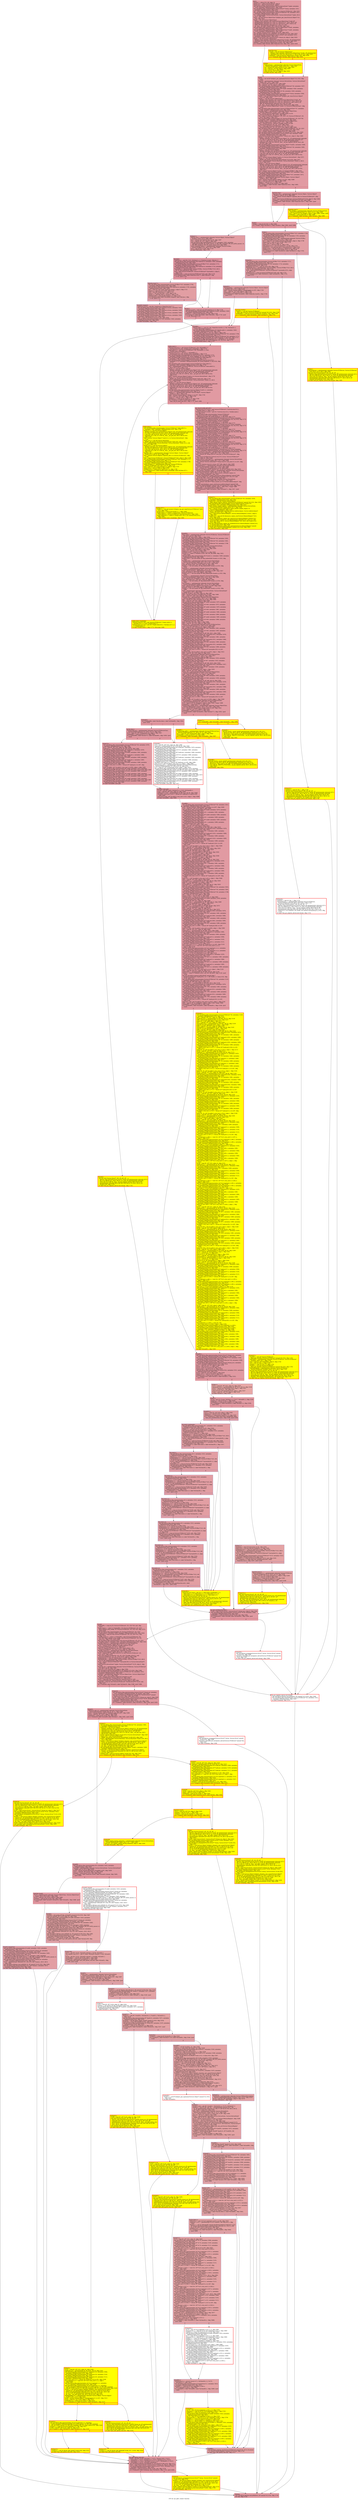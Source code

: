 digraph "CFG for 'pci_qdev_realize' function" {
	label="CFG for 'pci_qdev_realize' function";

	Node0x55ff9eb85fd0 [shape=record,color="#b70d28ff", style=filled, fillcolor="#bb1b2c70",label="{entry:\l  %name.i = alloca [32 x i8], align 16\l  %local_err.i = alloca %struct.Error*, align 8\l  %local_err = alloca %struct.Error*, align 8\l  call void @llvm.dbg.value(metadata %struct.DeviceState* %qdev, metadata\l... !1610, metadata !DIExpression()), !dbg !1620\l  call void @llvm.dbg.value(metadata %struct.Error** %errp, metadata !1611,\l... metadata !DIExpression()), !dbg !1620\l  %0 = bitcast %struct.DeviceState* %qdev to %struct.PCIDevice*, !dbg !1621\l  call void @llvm.dbg.value(metadata %struct.PCIDevice* %0, metadata !1612,\l... metadata !DIExpression()), !dbg !1620\l  %1 = getelementptr %struct.DeviceState, %struct.DeviceState* %qdev, i64 0,\l... i32 0, !dbg !1622\l  %call = tail call %struct.ObjectClass* @object_get_class(%struct.Object* %1)\l... #18, !dbg !1622\l  %call1 = tail call %struct.ObjectClass*\l... @object_class_dynamic_cast_assert(%struct.ObjectClass* %call, i8*\l... getelementptr inbounds ([11 x i8], [11 x i8]* @.str.27, i64 0, i64 0), i8*\l... getelementptr inbounds ([13 x i8], [13 x i8]* @.str.1, i64 0, i64 0), i32\l... 2093, i8* getelementptr inbounds ([17 x i8], [17 x i8]*\l... @__func__.pci_qdev_realize, i64 0, i64 0)) #18, !dbg !1622\l  call void @llvm.dbg.value(metadata %struct.ObjectClass* %call1, metadata\l... !1613, metadata !DIExpression()), !dbg !1620\l  call void @llvm.dbg.value(metadata %struct.ObjectClass* %call1, metadata\l... !1614, metadata !DIExpression()), !dbg !1620\l  %2 = bitcast %struct.Error** %local_err to i8*, !dbg !1623\l  call void @llvm.lifetime.start.p0i8(i64 8, i8* nonnull %2) #18, !dbg !1623\l  call void @llvm.dbg.value(metadata %struct.Error* null, metadata !1615,\l... metadata !DIExpression()), !dbg !1620\l  store %struct.Error* null, %struct.Error** %local_err, align 8, !dbg !1624\l  %call2 = tail call %struct.ObjectClass*\l... @object_class_dynamic_cast(%struct.ObjectClass* %call1, i8* getelementptr\l... inbounds ([19 x i8], [19 x i8]* @.str.173, i64 0, i64 0)) #18, !dbg !1625\l  %tobool = icmp eq %struct.ObjectClass* %call2, null, !dbg !1625\l  br i1 %tobool, label %if.end, label %land.lhs.true, !dbg !1627, !prof !1628\l|{<s0>T|<s1>F}}"];
	Node0x55ff9eb85fd0:s0 -> Node0x55ff9f18c7c0;
	Node0x55ff9eb85fd0:s1 -> Node0x55ff9f18c830;
	Node0x55ff9f18c830 [shape=record,penwidth=3.0, style="filled", color="red", fillcolor="yellow",label="{land.lhs.true:                                    \l  %call3 = tail call %struct.ObjectClass*\l... @object_class_dynamic_cast(%struct.ObjectClass* %call1, i8* getelementptr\l... inbounds ([24 x i8], [24 x i8]* @.str.171, i64 0, i64 0)) #18, !dbg !1629\l  %tobool4 = icmp eq %struct.ObjectClass* %call3, null, !dbg !1629\l  br i1 %tobool4, label %if.then, label %if.end, !dbg !1630\l|{<s0>T|<s1>F}}"];
	Node0x55ff9f18c830:s0 -> Node0x55ff9f18c750;
	Node0x55ff9f18c830:s1 -> Node0x55ff9f18c7c0;
	Node0x55ff9f18c750 [shape=record,penwidth=3.0, style="filled", color="red", fillcolor="yellow",label="{if.then:                                          \l  %cap_present = getelementptr inbounds %struct.DeviceState,\l... %struct.DeviceState* %qdev, i64 8, i32 7, !dbg !1631\l  %3 = bitcast i8* %cap_present to i32*, !dbg !1631\l  %4 = load i32, i32* %3, align 4, !dbg !1633\l  %or = or i32 %4, 4, !dbg !1633\l  store i32 %or, i32* %3, align 4, !dbg !1633\l  br label %if.end, !dbg !1634\l}"];
	Node0x55ff9f18c750 -> Node0x55ff9f18c7c0;
	Node0x55ff9f18c7c0 [shape=record,color="#b70d28ff", style=filled, fillcolor="#bb1b2c70",label="{if.end:                                           \l  %call5 = tail call i8* @object_get_typename(%struct.Object* %1) #18, !dbg\l... !1635\l  %devfn = getelementptr inbounds %struct.DeviceState, %struct.DeviceState*\l... %qdev, i64 1, i32 2, !dbg !1636\l  %5 = bitcast i8** %devfn to i32*, !dbg !1636\l  %6 = load i32, i32* %5, align 8, !dbg !1636\l  call void @llvm.dbg.value(metadata %struct.PCIDevice* %0, metadata !1637,\l... metadata !DIExpression()) #18, !dbg !1654\l  call void @llvm.dbg.value(metadata i8* %call5, metadata !1642, metadata\l... !DIExpression()) #18, !dbg !1654\l  call void @llvm.dbg.value(metadata i32 %6, metadata !1643, metadata\l... !DIExpression()) #18, !dbg !1654\l  call void @llvm.dbg.value(metadata %struct.Error** %errp, metadata !1644,\l... metadata !DIExpression()) #18, !dbg !1654\l  %call.i = tail call %struct.ObjectClass* @object_get_class(%struct.Object*\l... %1) #18, !dbg !1656\l  %call1.i = tail call %struct.ObjectClass*\l... @object_class_dynamic_cast_assert(%struct.ObjectClass* %call.i, i8*\l... getelementptr inbounds ([11 x i8], [11 x i8]* @.str.27, i64 0, i64 0), i8*\l... getelementptr inbounds ([13 x i8], [13 x i8]* @.str.1, i64 0, i64 0), i32\l... 999, i8* getelementptr inbounds ([23 x i8], [23 x i8]*\l... @__func__.do_pci_register_device, i64 0, i64 0)) #18, !dbg !1656\l  %7 = bitcast %struct.ObjectClass* %call1.i to %struct.PCIDeviceClass*, !dbg\l... !1656\l  call void @llvm.dbg.value(metadata %struct.PCIDeviceClass* %7, metadata\l... !1645, metadata !DIExpression()) #18, !dbg !1654\l  %config_read2.i = getelementptr inbounds %struct.ObjectClass,\l... %struct.ObjectClass* %call1.i, i64 2, !dbg !1657\l  %8 = bitcast %struct.ObjectClass* %config_read2.i to i32\l... (%struct.PCIDevice*, i32, i32)**, !dbg !1657\l  %9 = load i32 (%struct.PCIDevice*, i32, i32)*, i32 (%struct.PCIDevice*, i32,\l... i32)** %8, align 8, !dbg !1657\l  call void @llvm.dbg.value(metadata i32 (%struct.PCIDevice*, i32, i32)* %9,\l... metadata !1646, metadata !DIExpression()) #18, !dbg !1654\l  %config_write3.i = getelementptr inbounds %struct.ObjectClass,\l... %struct.ObjectClass* %call1.i, i64 2, i32 1, !dbg !1658\l  %10 = bitcast %struct._GSList** %config_write3.i to void\l... (%struct.PCIDevice*, i32, i32, i32)**, !dbg !1658\l  %11 = load void (%struct.PCIDevice*, i32, i32, i32)*, void\l... (%struct.PCIDevice*, i32, i32, i32)** %10, align 8, !dbg !1658\l  call void @llvm.dbg.value(metadata void (%struct.PCIDevice*, i32, i32, i32)*\l... %11, metadata !1647, metadata !DIExpression()) #18, !dbg !1654\l  %12 = bitcast %struct.Error** %local_err.i to i8*, !dbg !1659\l  call void @llvm.lifetime.start.p0i8(i64 8, i8* nonnull %12) #18, !dbg !1659\l  call void @llvm.dbg.value(metadata %struct.Error* null, metadata !1648,\l... metadata !DIExpression()) #18, !dbg !1654\l  store %struct.Error* null, %struct.Error** %local_err.i, align 8, !dbg !1660\l  %call4.i = tail call %struct.Object*\l... @object_dynamic_cast_assert(%struct.Object* %1, i8* getelementptr inbounds\l... ([7 x i8], [7 x i8]* @.str.28, i64 0, i64 0), i8* getelementptr inbounds ([13\l... x i8], [13 x i8]* @.str.1, i64 0, i64 0), i32 1003, i8* getelementptr\l... inbounds ([23 x i8], [23 x i8]* @__func__.do_pci_register_device, i64 0, i64\l... 0)) #18, !dbg !1661\l  call void @llvm.dbg.value(metadata %struct.Object* %call4.i, metadata !1649,\l... metadata !DIExpression()) #18, !dbg !1654\l  call void @llvm.dbg.value(metadata %struct.PCIDevice* %0, metadata !1662,\l... metadata !DIExpression()) #18, !dbg !1669\l  %call.i.i = tail call %struct.Object*\l... @object_dynamic_cast_assert(%struct.Object* %1, i8* getelementptr inbounds\l... ([7 x i8], [7 x i8]* @.str.28, i64 0, i64 0), i8* getelementptr inbounds ([65\l... x i8], [65 x i8]* @.str.45, i64 0, i64 0), i32 449, i8* getelementptr\l... inbounds ([12 x i8], [12 x i8]* @__func__.pci_get_bus, i64 0, i64 0)) #18,\l... !dbg !1671\l  %13 = bitcast %struct.Object* %call.i.i to %struct.DeviceState*, !dbg !1671\l  %call1.i.i = tail call %struct.BusState*\l... @qdev_get_parent_bus(%struct.DeviceState* %13) #18, !dbg !1671\l  %14 = getelementptr %struct.BusState, %struct.BusState* %call1.i.i, i64 0,\l... i32 0, !dbg !1671\l  %call2.i.i = tail call %struct.Object*\l... @object_dynamic_cast_assert(%struct.Object* %14, i8* getelementptr inbounds\l... ([4 x i8], [4 x i8]* @.str.7, i64 0, i64 0), i8* getelementptr inbounds ([65\l... x i8], [65 x i8]* @.str.45, i64 0, i64 0), i32 449, i8* getelementptr\l... inbounds ([12 x i8], [12 x i8]* @__func__.pci_get_bus, i64 0, i64 0)) #18,\l... !dbg !1671\l  %15 = bitcast %struct.Object* %call2.i.i to %struct.PCIBus*, !dbg !1671\l  call void @llvm.dbg.value(metadata %struct.PCIBus* %15, metadata !1650,\l... metadata !DIExpression()) #18, !dbg !1654\l  call void @llvm.dbg.value(metadata %struct.PCIBus* %15, metadata !1672,\l... metadata !DIExpression()) #18, !dbg !1677\l  %flags.i.i = getelementptr inbounds %struct.Object, %struct.Object*\l... %call2.i.i, i64 3, !dbg !1680\l  %16 = bitcast %struct.Object* %flags.i.i to i32*, !dbg !1680\l  %17 = load i32, i32* %16, align 8, !dbg !1680\l  %and.i.i = and i32 %17, 1, !dbg !1681\l  %tobool.i.i = icmp eq i32 %and.i.i, 0, !dbg !1682\l  br i1 %tobool.i.i, label %if.end.i, label %land.lhs.true.i, !dbg !1683,\l... !prof !1684\l|{<s0>T|<s1>F}}"];
	Node0x55ff9f18c7c0:s0 -> Node0x55ff9f1df5e0;
	Node0x55ff9f18c7c0:s1 -> Node0x55ff9f202930;
	Node0x55ff9f202930 [shape=record,color="#b70d28ff", style=filled, fillcolor="#bb1b2c70",label="{land.lhs.true.i:                                  \l  %parent_dev.i = getelementptr inbounds %struct.Object, %struct.Object*\l... %call2.i.i, i64 55, i32 4, !dbg !1685\l  %18 = bitcast %struct.Object** %parent_dev.i to %struct.PCIDevice**, !dbg\l... !1685\l  %19 = load %struct.PCIDevice*, %struct.PCIDevice** %18, align 8, !dbg !1685\l  %tobool.i = icmp eq %struct.PCIDevice* %19, null, !dbg !1686\l  br i1 %tobool.i, label %if.end.i, label %land.lhs.true7.i, !dbg !1687, !prof\l... !1628\l|{<s0>T|<s1>F}}"];
	Node0x55ff9f202930:s0 -> Node0x55ff9f1df5e0;
	Node0x55ff9f202930:s1 -> Node0x55ff9f21a640;
	Node0x55ff9f21a640 [shape=record,penwidth=3.0, style="filled", color="red", fillcolor="yellow",label="{land.lhs.true7.i:                                 \l  %is_bridge.i = getelementptr inbounds %struct.PCIDeviceClass,\l... %struct.PCIDeviceClass* %7, i64 0, i32 11, !dbg !1688\l  %20 = load i8, i8* %is_bridge.i, align 4, !dbg !1688, !range !1689\l  %tobool8.i = icmp eq i8 %20, 0, !dbg !1688\l  br i1 %tobool8.i, label %if.then.i, label %if.end.i, !dbg !1690\l|{<s0>T|<s1>F}}"];
	Node0x55ff9f21a640:s0 -> Node0x55ff9f330910;
	Node0x55ff9f21a640:s1 -> Node0x55ff9f1df5e0;
	Node0x55ff9f330910 [shape=record,penwidth=3.0, style="filled", color="red", fillcolor="yellow",label="{if.then.i:                                        \l  %arraydecay.i = getelementptr inbounds %struct.PCIDevice, %struct.PCIDevice*\l... %19, i64 0, i32 9, i64 0, !dbg !1691\l  tail call void (%struct.Error**, i8*, i32, i8*, i8*, ...)\l... @error_setg_internal(%struct.Error** %errp, i8* getelementptr inbounds ([13 x\l... i8], [13 x i8]* @.str.1, i64 0, i64 0), i32 1010, i8* getelementptr inbounds\l... ([23 x i8], [23 x i8]* @__func__.do_pci_register_device, i64 0, i64 0), i8*\l... getelementptr inbounds ([50 x i8], [50 x i8]* @.str.177, i64 0, i64 0), i8*\l... nonnull %arraydecay.i) #18, !dbg !1691\l  br label %do_pci_register_device.exit.thread, !dbg !1693\l}"];
	Node0x55ff9f330910 -> Node0x55ff9f2cbc50;
	Node0x55ff9f1df5e0 [shape=record,color="#b70d28ff", style=filled, fillcolor="#bb1b2c70",label="{if.end.i:                                         \l  %cmp.i = icmp slt i32 %6, 0, !dbg !1694\l  br i1 %cmp.i, label %if.then11.i, label %if.else.i, !dbg !1695, !prof !1696\l|{<s0>T|<s1>F}}"];
	Node0x55ff9f1df5e0:s0 -> Node0x55ff9f32ed60;
	Node0x55ff9f1df5e0:s1 -> Node0x55ff9efc0a30;
	Node0x55ff9f32ed60 [shape=record,color="#3d50c3ff", style=filled, fillcolor="#be242e70",label="{if.then11.i:                                      \l  %devfn_min.i = getelementptr inbounds %struct.Object, %struct.Object*\l... %call2.i.i, i64 3, i32 3, !dbg !1697\l  %21 = bitcast i32* %devfn_min.i to i8*, !dbg !1697\l  %22 = load i8, i8* %21, align 8, !dbg !1697\l  call void @llvm.dbg.value(metadata i8 %22, metadata !1643, metadata\l... !DIExpression(DW_OP_LLVM_convert, 8, DW_ATE_unsigned, DW_OP_LLVM_convert, 32,\l... DW_ATE_unsigned, DW_OP_stack_value)) #18, !dbg !1654\l  %slot_reserved_mask.i.i = getelementptr inbounds %struct.PCIBus,\l... %struct.PCIBus* %15, i64 0, i32 5, !dbg !1699\l  %23 = zext i8 %22 to i64, !dbg !1710\l  br label %for.body.i, !dbg !1710\l}"];
	Node0x55ff9f32ed60 -> Node0x55ff9f32f720;
	Node0x55ff9f32f720 [shape=record,color="#b70d28ff", style=filled, fillcolor="#b70d2870",label="{for.body.i:                                       \l  %indvars.iv = phi i64 [ %23, %if.then11.i ], [ %indvars.iv.next, %for.inc.i ]\l  call void @llvm.dbg.value(metadata i64 %indvars.iv, metadata !1643, metadata\l... !DIExpression()) #18, !dbg !1654\l  call void @llvm.dbg.value(metadata %struct.PCIBus* %15, metadata !1711,\l... metadata !DIExpression()) #18, !dbg !1715\l  call void @llvm.dbg.value(metadata i64 %indvars.iv, metadata !1714, metadata\l... !DIExpression()) #18, !dbg !1715\l  %arrayidx.i.i = getelementptr %struct.PCIBus, %struct.PCIBus* %15, i64 0,\l... i32 10, i64 %indvars.iv, !dbg !1717\l  %24 = load %struct.PCIDevice*, %struct.PCIDevice** %arrayidx.i.i, align 8,\l... !dbg !1717\l  %tobool.i206.i = icmp eq %struct.PCIDevice* %24, null, !dbg !1718\l  br i1 %tobool.i206.i, label %land.lhs.true17.i, label %for.inc.i, !dbg\l... !1719, !prof !1720\l|{<s0>T|<s1>F}}"];
	Node0x55ff9f32f720:s0 -> Node0x55ff9f330020;
	Node0x55ff9f32f720:s1 -> Node0x55ff9f32fcf0;
	Node0x55ff9f330020 [shape=record,color="#3d50c3ff", style=filled, fillcolor="#be242e70",label="{land.lhs.true17.i:                                \l  call void @llvm.dbg.value(metadata %struct.PCIBus* %15, metadata !1704,\l... metadata !DIExpression()) #18, !dbg !1699\l  call void @llvm.dbg.value(metadata i64 %indvars.iv, metadata !1705, metadata\l... !DIExpression()) #18, !dbg !1699\l  %25 = load i32, i32* %slot_reserved_mask.i.i, align 4, !dbg !1721\l  %conv.i.i = zext i32 %25 to i64, !dbg !1722\l  %26 = lshr i64 %indvars.iv, 3, !dbg !1723\l  %shl.i.i = shl nuw nsw i64 1, %26, !dbg !1724\l  %and1.i.i = and i64 %shl.i.i, %conv.i.i, !dbg !1725\l  %tobool.i208.i = icmp eq i64 %and1.i.i, 0, !dbg !1722\l  br i1 %tobool.i208.i, label %if.end48.i.loopexit, label %for.inc.i, !dbg\l... !1726, !prof !1727\l|{<s0>T|<s1>F}}"];
	Node0x55ff9f330020:s0 -> Node0x55ff9f3a13e0;
	Node0x55ff9f330020:s1 -> Node0x55ff9f32fcf0;
	Node0x55ff9f32fcf0 [shape=record,color="#b70d28ff", style=filled, fillcolor="#bb1b2c70",label="{for.inc.i:                                        \l  %indvars.iv.next = add nuw nsw i64 %indvars.iv, 8, !dbg !1728\l  call void @llvm.dbg.value(metadata i64 %indvars.iv.next, metadata !1643,\l... metadata !DIExpression()) #18, !dbg !1654\l  %cmp13.i = icmp ult i64 %indvars.iv, 248, !dbg !1729\l  br i1 %cmp13.i, label %for.body.i, label %for.end.i, !dbg !1710, !prof\l... !1730, !llvm.loop !1731\l|{<s0>T|<s1>F}}"];
	Node0x55ff9f32fcf0:s0 -> Node0x55ff9f32f720;
	Node0x55ff9f32fcf0:s1 -> Node0x55ff9f32f630;
	Node0x55ff9f32f630 [shape=record,penwidth=3.0, style="filled", color="red", fillcolor="yellow",label="{for.end.i:                                        \l  tail call void (%struct.Error**, i8*, i32, i8*, i8*, ...)\l... @error_setg_internal(%struct.Error** %errp, i8* getelementptr inbounds ([13 x\l... i8], [13 x i8]* @.str.1, i64 0, i64 0), i32 1023, i8* getelementptr inbounds\l... ([23 x i8], [23 x i8]* @__func__.do_pci_register_device, i64 0, i64 0), i8*\l... getelementptr inbounds ([63 x i8], [63 x i8]* @.str.178, i64 0, i64 0), i8*\l... %call5) #18, !dbg !1733\l  br label %do_pci_register_device.exit.thread, !dbg !1734\l}"];
	Node0x55ff9f32f630 -> Node0x55ff9f2cbc50;
	Node0x55ff9efc0a30 [shape=record,color="#3d50c3ff", style=filled, fillcolor="#be242e70",label="{if.else.i:                                        \l  call void @llvm.dbg.value(metadata %struct.PCIBus* %15, metadata !1704,\l... metadata !DIExpression()) #18, !dbg !1735\l  call void @llvm.dbg.value(metadata i32 %6, metadata !1705, metadata\l... !DIExpression()) #18, !dbg !1735\l  %slot_reserved_mask.i209.i = getelementptr inbounds %struct.PCIBus,\l... %struct.PCIBus* %15, i64 0, i32 5, !dbg !1738\l  %27 = load i32, i32* %slot_reserved_mask.i209.i, align 4, !dbg !1738\l  %conv.i210.i = zext i32 %27 to i64, !dbg !1739\l  %28 = lshr i32 %6, 3, !dbg !1740\l  %and.i211.i = and i32 %28, 31, !dbg !1740\l  %sh_prom.i212.i = zext i32 %and.i211.i to i64, !dbg !1741\l  %shl.i213.i = shl nuw nsw i64 1, %sh_prom.i212.i, !dbg !1741\l  %and1.i214.i = and i64 %shl.i213.i, %conv.i210.i, !dbg !1742\l  %tobool.i215.i = icmp eq i64 %and1.i214.i, 0, !dbg !1739\l  br i1 %tobool.i215.i, label %if.else24.i, label %if.then22.i, !dbg !1743,\l... !prof !1727\l|{<s0>T|<s1>F}}"];
	Node0x55ff9efc0a30:s0 -> Node0x55ff9f1cbfb0;
	Node0x55ff9efc0a30:s1 -> Node0x55ff9f07f380;
	Node0x55ff9f07f380 [shape=record,penwidth=3.0, style="filled", color="red", fillcolor="yellow",label="{if.then22.i:                                      \l  %and23.i = and i32 %6, 7, !dbg !1744\l  tail call void (%struct.Error**, i8*, i32, i8*, i8*, ...)\l... @error_setg_internal(%struct.Error** %errp, i8* getelementptr inbounds ([13 x\l... i8], [13 x i8]* @.str.1, i64 0, i64 0), i32 1029, i8* getelementptr inbounds\l... ([23 x i8], [23 x i8]* @__func__.do_pci_register_device, i64 0, i64 0), i8*\l... getelementptr inbounds ([56 x i8], [56 x i8]* @.str.179, i64 0, i64 0), i32\l... %and.i211.i, i32 %and23.i, i8* %call5) #18, !dbg !1744\l  br label %do_pci_register_device.exit.thread, !dbg !1746\l}"];
	Node0x55ff9f07f380 -> Node0x55ff9f2cbc50;
	Node0x55ff9f1cbfb0 [shape=record,color="#3d50c3ff", style=filled, fillcolor="#be242e70",label="{if.else24.i:                                      \l  call void @llvm.dbg.value(metadata %struct.PCIBus* %15, metadata !1711,\l... metadata !DIExpression()) #18, !dbg !1747\l  call void @llvm.dbg.value(metadata i32 %6, metadata !1714, metadata\l... !DIExpression()) #18, !dbg !1747\l  %idxprom.i222.i133 = zext i32 %6 to i64, !dbg !1750\l  %arrayidx.i223.i = getelementptr %struct.PCIBus, %struct.PCIBus* %15, i64 0,\l... i32 10, i64 %idxprom.i222.i133, !dbg !1750\l  %29 = load %struct.PCIDevice*, %struct.PCIDevice** %arrayidx.i223.i, align\l... 8, !dbg !1750\l  %tobool.i224.i = icmp eq %struct.PCIDevice* %29, null, !dbg !1751\l  br i1 %tobool.i224.i, label %if.else32.i, label %if.then26.i, !dbg !1752,\l... !prof !1727\l|{<s0>T|<s1>F}}"];
	Node0x55ff9f1cbfb0:s0 -> Node0x55ff9eead2f0;
	Node0x55ff9f1cbfb0:s1 -> Node0x55ff9ef862d0;
	Node0x55ff9ef862d0 [shape=record,penwidth=3.0, color="red",label="{if.then26.i:                                      \l  %and29.i = and i32 %6, 7, !dbg !1753\l  %arraydecay31.i = getelementptr inbounds %struct.PCIDevice,\l... %struct.PCIDevice* %29, i64 0, i32 9, i64 0, !dbg !1753\l  tail call void (%struct.Error**, i8*, i32, i8*, i8*, ...)\l... @error_setg_internal(%struct.Error** %errp, i8* getelementptr inbounds ([13 x\l... i8], [13 x i8]* @.str.1, i64 0, i64 0), i32 1035, i8* getelementptr inbounds\l... ([23 x i8], [23 x i8]* @__func__.do_pci_register_device, i64 0, i64 0), i8*\l... getelementptr inbounds ([60 x i8], [60 x i8]* @.str.180, i64 0, i64 0), i32\l... %and.i211.i, i32 %and29.i, i8* %call5, i8* nonnull %arraydecay31.i) #18, !dbg\l... !1753\l  br label %do_pci_register_device.exit.thread, !dbg !1755\l}"];
	Node0x55ff9ef862d0 -> Node0x55ff9f2cbc50;
	Node0x55ff9eead2f0 [shape=record,color="#3d50c3ff", style=filled, fillcolor="#be242e70",label="{if.else32.i:                                      \l  %hotplugged.i = getelementptr inbounds %struct.Object, %struct.Object*\l... %call4.i, i64 1, i32 4, !dbg !1756\l  %30 = bitcast %struct.Object** %hotplugged.i to i32*, !dbg !1756\l  %31 = load i32, i32* %30, align 8, !dbg !1756\l  %tobool33.i = icmp eq i32 %31, 0, !dbg !1758\l  br i1 %tobool33.i, label %if.end48.i, label %land.lhs.true34.i, !dbg !1759,\l... !prof !1727\l|{<s0>T|<s1>F}}"];
	Node0x55ff9eead2f0:s0 -> Node0x55ff9f208850;
	Node0x55ff9eead2f0:s1 -> Node0x55ff9f046130;
	Node0x55ff9f046130 [shape=record,penwidth=3.0, style="filled", color="red", fillcolor="yellow",label="{land.lhs.true34.i:                                \l  %call35.i = tail call %struct.PCIDevice*\l... @pci_get_function_0(%struct.PCIDevice* nonnull %0) #18, !dbg !1760\l  %tobool36.i = icmp eq %struct.PCIDevice* %call35.i, null, !dbg !1760\l  br i1 %tobool36.i, label %if.end48.i, label %if.then37.i, !dbg !1761\l|{<s0>T|<s1>F}}"];
	Node0x55ff9f046130:s0 -> Node0x55ff9f208850;
	Node0x55ff9f046130:s1 -> Node0x55ff9efddb90;
	Node0x55ff9efddb90 [shape=record,penwidth=3.0, style="filled", color="red", fillcolor="yellow",label="{if.then37.i:                                      \l  %call38.i = tail call %struct.PCIDevice*\l... @pci_get_function_0(%struct.PCIDevice* nonnull %0) #18, !dbg !1762\l  %devfn39.i = getelementptr inbounds %struct.PCIDevice, %struct.PCIDevice*\l... %call38.i, i64 0, i32 7, !dbg !1762\l  %32 = load i32, i32* %devfn39.i, align 8, !dbg !1762\l  %33 = lshr i32 %32, 3, !dbg !1762\l  %and41.i = and i32 %33, 31, !dbg !1762\l  %call42.i = tail call %struct.PCIDevice*\l... @pci_get_function_0(%struct.PCIDevice* nonnull %0) #18, !dbg !1762\l  %arraydecay44.i = getelementptr inbounds %struct.PCIDevice,\l... %struct.PCIDevice* %call42.i, i64 0, i32 9, i64 0, !dbg !1762\l  tail call void (%struct.Error**, i8*, i32, i8*, i8*, ...)\l... @error_setg_internal(%struct.Error** %errp, i8* getelementptr inbounds ([13 x\l... i8], [13 x i8]* @.str.1, i64 0, i64 0), i32 1043, i8* getelementptr inbounds\l... ([23 x i8], [23 x i8]* @__func__.do_pci_register_device, i64 0, i64 0), i8*\l... getelementptr inbounds ([88 x i8], [88 x i8]* @.str.181, i64 0, i64 0), i32\l... %and41.i, i8* nonnull %arraydecay44.i, i8* %call5) #18, !dbg !1762\l  br label %do_pci_register_device.exit.thread, !dbg !1764\l}"];
	Node0x55ff9efddb90 -> Node0x55ff9f2cbc50;
	Node0x55ff9f3a13e0 [shape=record,color="#3d50c3ff", style=filled, fillcolor="#be242e70",label="{if.end48.i.loopexit:                              \l  %indvars.iv.lcssa = phi i64 [ %indvars.iv, %land.lhs.true17.i ]\l  call void @llvm.dbg.value(metadata i64 %indvars.iv.lcssa, metadata !1643,\l... metadata !DIExpression()) #18, !dbg !1654\l  call void @llvm.dbg.value(metadata i64 %indvars.iv.lcssa, metadata !1643,\l... metadata !DIExpression()) #18, !dbg !1654\l  call void @llvm.dbg.value(metadata i64 %indvars.iv.lcssa, metadata !1643,\l... metadata !DIExpression()) #18, !dbg !1654\l  call void @llvm.dbg.value(metadata i64 %indvars.iv.lcssa, metadata !1643,\l... metadata !DIExpression()) #18, !dbg !1654\l  %34 = trunc i64 %indvars.iv.lcssa to i32, !dbg !1654\l  call void @llvm.dbg.value(metadata i32 %34, metadata !1643, metadata\l... !DIExpression()) #18, !dbg !1654\l  br label %if.end48.i, !dbg !1765\l}"];
	Node0x55ff9f3a13e0 -> Node0x55ff9f208850;
	Node0x55ff9f208850 [shape=record,color="#b70d28ff", style=filled, fillcolor="#bb1b2c70",label="{if.end48.i:                                       \l  %devfn.addr.1.i = phi i32 [ %6, %land.lhs.true34.i ], [ %6, %if.else32.i ],\l... [ %34, %if.end48.i.loopexit ]\l  call void @llvm.dbg.value(metadata i32 %devfn.addr.1.i, metadata !1643,\l... metadata !DIExpression()) #18, !dbg !1654\l  store i32 %devfn.addr.1.i, i32* %5, align 8, !dbg !1765\l  call void @llvm.dbg.value(metadata %struct.PCIDevice* %0, metadata !1766,\l... metadata !DIExpression()) #18, !dbg !1773\l  call void @llvm.dbg.value(metadata %struct.PCIDevice* %0, metadata !1772,\l... metadata !DIExpression(DW_OP_LLVM_fragment, 0, 64)) #18, !dbg !1773\l  call void @llvm.dbg.value(metadata i32 1, metadata !1772, metadata\l... !DIExpression(DW_OP_LLVM_fragment, 64, 32)) #18, !dbg !1773\l  br label %while.cond.i.i, !dbg !1775\l}"];
	Node0x55ff9f208850 -> Node0x55ff9f20c750;
	Node0x55ff9f20c750 [shape=record,color="#b70d28ff", style=filled, fillcolor="#bb1b2c70",label="{while.cond.i.i:                                   \l  %retval.sroa.0.0.i.i = phi %struct.PCIDevice* [ %0, %if.end48.i ], [\l... %retval.sroa.0.0.i.i.be, %while.cond.i.i.backedge ], !dbg !1773\l  %dev.addr.0.i.i = phi %struct.PCIDevice* [ %0, %if.end48.i ], [ %43,\l... %while.cond.i.i.backedge ]\l  %retval.sroa.4.0.i.i = phi i32 [ 1, %if.end48.i ], [\l... %retval.sroa.4.0.i.i.be, %while.cond.i.i.backedge ], !dbg !1773\l  call void @llvm.dbg.value(metadata i32 %retval.sroa.4.0.i.i, metadata !1772,\l... metadata !DIExpression(DW_OP_LLVM_fragment, 64, 32)) #18, !dbg !1773\l  call void @llvm.dbg.value(metadata %struct.PCIDevice* %dev.addr.0.i.i,\l... metadata !1766, metadata !DIExpression()) #18, !dbg !1773\l  call void @llvm.dbg.value(metadata %struct.PCIDevice* %retval.sroa.0.0.i.i,\l... metadata !1772, metadata !DIExpression(DW_OP_LLVM_fragment, 0, 64)) #18, !dbg\l... !1773\l  call void @llvm.dbg.value(metadata %struct.PCIDevice* %dev.addr.0.i.i,\l... metadata !1662, metadata !DIExpression()) #18, !dbg !1776\l  %35 = getelementptr %struct.PCIDevice, %struct.PCIDevice* %dev.addr.0.i.i,\l... i64 0, i32 0, i32 0, !dbg !1778\l  %call.i.i.i = tail call %struct.Object*\l... @object_dynamic_cast_assert(%struct.Object* %35, i8* getelementptr inbounds\l... ([7 x i8], [7 x i8]* @.str.28, i64 0, i64 0), i8* getelementptr inbounds ([65\l... x i8], [65 x i8]* @.str.45, i64 0, i64 0), i32 449, i8* getelementptr\l... inbounds ([12 x i8], [12 x i8]* @__func__.pci_get_bus, i64 0, i64 0)) #18,\l... !dbg !1778\l  %36 = bitcast %struct.Object* %call.i.i.i to %struct.DeviceState*, !dbg !1778\l  %call1.i.i.i = tail call %struct.BusState*\l... @qdev_get_parent_bus(%struct.DeviceState* %36) #18, !dbg !1778\l  %37 = getelementptr %struct.BusState, %struct.BusState* %call1.i.i.i, i64 0,\l... i32 0, !dbg !1778\l  %call2.i.i.i = tail call %struct.Object*\l... @object_dynamic_cast_assert(%struct.Object* %37, i8* getelementptr inbounds\l... ([4 x i8], [4 x i8]* @.str.7, i64 0, i64 0), i8* getelementptr inbounds ([65\l... x i8], [65 x i8]* @.str.45, i64 0, i64 0), i32 449, i8* getelementptr\l... inbounds ([12 x i8], [12 x i8]* @__func__.pci_get_bus, i64 0, i64 0)) #18,\l... !dbg !1778\l  call void @llvm.dbg.value(metadata %struct.Object* %call2.i.i.i, metadata\l... !1672, metadata !DIExpression()) #18, !dbg !1779\l  %flags.i.i.i = getelementptr inbounds %struct.Object, %struct.Object*\l... %call2.i.i.i, i64 3, !dbg !1781\l  %38 = bitcast %struct.Object* %flags.i.i.i to i32*, !dbg !1781\l  %39 = load i32, i32* %38, align 8, !dbg !1781\l  %and.i.i.i = and i32 %39, 1, !dbg !1782\l  %tobool.i.i.i = icmp eq i32 %and.i.i.i, 0, !dbg !1783\l  br i1 %tobool.i.i.i, label %while.body.i.i, label\l... %pci_req_id_cache_get.exit.i, !dbg !1775, !prof !1684\l|{<s0>T|<s1>F}}"];
	Node0x55ff9f20c750:s0 -> Node0x55ff9f32d500;
	Node0x55ff9f20c750:s1 -> Node0x55ff9f14df80;
	Node0x55ff9f32d500 [shape=record,penwidth=3.0, style="filled", color="red", fillcolor="yellow",label="{while.body.i.i:                                   \l  call void @llvm.dbg.value(metadata %struct.PCIDevice* %dev.addr.0.i.i,\l... metadata !1662, metadata !DIExpression()) #18, !dbg !1784\l  %call.i21.i.i = tail call %struct.Object*\l... @object_dynamic_cast_assert(%struct.Object* %35, i8* getelementptr inbounds\l... ([7 x i8], [7 x i8]* @.str.28, i64 0, i64 0), i8* getelementptr inbounds ([65\l... x i8], [65 x i8]* @.str.45, i64 0, i64 0), i32 449, i8* getelementptr\l... inbounds ([12 x i8], [12 x i8]* @__func__.pci_get_bus, i64 0, i64 0)) #18,\l... !dbg !1787\l  %40 = bitcast %struct.Object* %call.i21.i.i to %struct.DeviceState*, !dbg\l... !1787\l  %call1.i22.i.i = tail call %struct.BusState*\l... @qdev_get_parent_bus(%struct.DeviceState* %40) #18, !dbg !1787\l  %41 = getelementptr %struct.BusState, %struct.BusState* %call1.i22.i.i, i64\l... 0, i32 0, !dbg !1787\l  %call2.i23.i.i = tail call %struct.Object*\l... @object_dynamic_cast_assert(%struct.Object* %41, i8* getelementptr inbounds\l... ([4 x i8], [4 x i8]* @.str.7, i64 0, i64 0), i8* getelementptr inbounds ([65\l... x i8], [65 x i8]* @.str.45, i64 0, i64 0), i32 449, i8* getelementptr\l... inbounds ([12 x i8], [12 x i8]* @__func__.pci_get_bus, i64 0, i64 0)) #18,\l... !dbg !1787\l  %parent_dev.i.i = getelementptr inbounds %struct.Object, %struct.Object*\l... %call2.i23.i.i, i64 55, i32 4, !dbg !1788\l  %42 = bitcast %struct.Object** %parent_dev.i.i to %struct.PCIDevice**, !dbg\l... !1788\l  %43 = load %struct.PCIDevice*, %struct.PCIDevice** %42, align 8, !dbg !1788\l  call void @llvm.dbg.value(metadata %struct.PCIDevice* %43, metadata !1771,\l... metadata !DIExpression()) #18, !dbg !1773\l  call void @llvm.dbg.value(metadata %struct.PCIDevice* %43, metadata !1789,\l... metadata !DIExpression()) #18, !dbg !1794\l  %cap_present.i.i.i = getelementptr inbounds %struct.PCIDevice,\l... %struct.PCIDevice* %43, i64 0, i32 19, !dbg !1797\l  %44 = load i32, i32* %cap_present.i.i.i, align 4, !dbg !1797\l  %and.i24.i.i = and i32 %44, 4, !dbg !1798\l  %tobool.i225.i = icmp eq i32 %and.i24.i.i, 0, !dbg !1799\l  br i1 %tobool.i225.i, label %while.cond.i.i.backedge, label %if.then.i227.i,\l... !dbg !1800\l|{<s0>T|<s1>F}}"];
	Node0x55ff9f32d500:s0 -> Node0x55ff9f3a05e0;
	Node0x55ff9f32d500:s1 -> Node0x55ff9f32e2f0;
	Node0x55ff9f32e2f0 [shape=record,penwidth=3.0, style="filled", color="red", fillcolor="yellow",label="{if.then.i227.i:                                   \l  %call5.i.i = tail call zeroext i8 @pcie_cap_get_type(%struct.PCIDevice* %43)\l... #18, !dbg !1801\l  %cmp.i226.i = icmp eq i8 %call5.i.i, 7, !dbg !1804\l  %spec.select.i.i = select i1 %cmp.i226.i, %struct.PCIDevice*\l... %dev.addr.0.i.i, %struct.PCIDevice* %retval.sroa.0.0.i.i, !dbg !1805\l  %spec.select20.i.i = select i1 %cmp.i226.i, i32 2, i32 %retval.sroa.4.0.i.i,\l... !dbg !1805\l  br label %while.cond.i.i.backedge, !dbg !1805\l}"];
	Node0x55ff9f32e2f0 -> Node0x55ff9f3a05e0;
	Node0x55ff9f3a05e0 [shape=record,penwidth=3.0, style="filled", color="red", fillcolor="yellow",label="{while.cond.i.i.backedge:                          \l  %retval.sroa.0.0.i.i.be = phi %struct.PCIDevice* [ %spec.select.i.i,\l... %if.then.i227.i ], [ %43, %while.body.i.i ]\l  %retval.sroa.4.0.i.i.be = phi i32 [ %spec.select20.i.i, %if.then.i227.i ], [\l... 1, %while.body.i.i ]\l  br label %while.cond.i.i, !dbg !1773, !llvm.loop !1806\l}"];
	Node0x55ff9f3a05e0 -> Node0x55ff9f20c750;
	Node0x55ff9f14df80 [shape=record,color="#b70d28ff", style=filled, fillcolor="#bb1b2c70",label="{pci_req_id_cache_get.exit.i:                      \l  %retval.sroa.0.0.i.i.lcssa = phi %struct.PCIDevice* [ %retval.sroa.0.0.i.i,\l... %while.cond.i.i ], !dbg !1773\l  %retval.sroa.4.0.i.i.lcssa = phi i32 [ %retval.sroa.4.0.i.i, %while.cond.i.i\l... ], !dbg !1773\l  call void @llvm.dbg.value(metadata %struct.PCIDevice*\l... %retval.sroa.0.0.i.i.lcssa, metadata !1772, metadata\l... !DIExpression(DW_OP_LLVM_fragment, 0, 64)) #18, !dbg !1773\l  call void @llvm.dbg.value(metadata i32 %retval.sroa.4.0.i.i.lcssa, metadata\l... !1772, metadata !DIExpression(DW_OP_LLVM_fragment, 64, 32)) #18, !dbg !1773\l  call void @llvm.dbg.value(metadata %struct.PCIDevice*\l... %retval.sroa.0.0.i.i.lcssa, metadata !1772, metadata\l... !DIExpression(DW_OP_LLVM_fragment, 0, 64)) #18, !dbg !1773\l  call void @llvm.dbg.value(metadata i32 %retval.sroa.4.0.i.i.lcssa, metadata\l... !1772, metadata !DIExpression(DW_OP_LLVM_fragment, 64, 32)) #18, !dbg !1773\l  call void @llvm.dbg.value(metadata %struct.PCIDevice*\l... %retval.sroa.0.0.i.i.lcssa, metadata !1772, metadata\l... !DIExpression(DW_OP_LLVM_fragment, 0, 64)) #18, !dbg !1773\l  call void @llvm.dbg.value(metadata i32 %retval.sroa.4.0.i.i.lcssa, metadata\l... !1772, metadata !DIExpression(DW_OP_LLVM_fragment, 64, 32)) #18, !dbg !1773\l  call void @llvm.dbg.value(metadata %struct.PCIDevice*\l... %retval.sroa.0.0.i.i.lcssa, metadata !1772, metadata\l... !DIExpression(DW_OP_LLVM_fragment, 0, 64)) #18, !dbg !1773\l  call void @llvm.dbg.value(metadata i32 %retval.sroa.4.0.i.i.lcssa, metadata\l... !1772, metadata !DIExpression(DW_OP_LLVM_fragment, 64, 32)) #18, !dbg !1773\l  call void @llvm.dbg.value(metadata %struct.PCIDevice*\l... %retval.sroa.0.0.i.i.lcssa, metadata !1772, metadata\l... !DIExpression(DW_OP_LLVM_fragment, 0, 64)) #18, !dbg !1773\l  call void @llvm.dbg.value(metadata i32 %retval.sroa.4.0.i.i.lcssa, metadata\l... !1772, metadata !DIExpression(DW_OP_LLVM_fragment, 64, 32)) #18, !dbg !1773\l  call void @llvm.dbg.value(metadata %struct.PCIDevice*\l... %retval.sroa.0.0.i.i.lcssa, metadata !1772, metadata\l... !DIExpression(DW_OP_LLVM_fragment, 0, 64)) #18, !dbg !1773\l  call void @llvm.dbg.value(metadata i32 %retval.sroa.4.0.i.i.lcssa, metadata\l... !1772, metadata !DIExpression(DW_OP_LLVM_fragment, 64, 32)) #18, !dbg !1773\l  %tmp.sroa.0.0..sroa_idx.i = getelementptr inbounds %struct.DeviceState,\l... %struct.DeviceState* %qdev, i64 1, i32 3, !dbg !1808\l  %45 = bitcast i8* %tmp.sroa.0.0..sroa_idx.i to %struct.PCIDevice**, !dbg\l... !1808\l  store %struct.PCIDevice* %retval.sroa.0.0.i.i.lcssa, %struct.PCIDevice**\l... %45, align 16, !dbg !1808\l  %tmp.sroa.4.0..sroa_idx113.i = getelementptr inbounds %struct.DeviceState,\l... %struct.DeviceState* %qdev, i64 1, i32 5, !dbg !1808\l  %46 = bitcast %struct.QemuOpts** %tmp.sroa.4.0..sroa_idx113.i to i32*, !dbg\l... !1808\l  store i32 %retval.sroa.4.0.i.i.lcssa, i32* %46, align 8, !dbg !1808\l  %arraydecay52.i = getelementptr inbounds %struct.DeviceState,\l... %struct.DeviceState* %qdev, i64 1, i32 6, !dbg !1809\l  %47 = bitcast i32* %arraydecay52.i to i8*, !dbg !1809\l  tail call void @pstrcpy(i8* nonnull %47, i32 64, i8* %call5) #18, !dbg !1810\l  %bus_master_container_region.i = getelementptr inbounds %struct.DeviceState,\l... %struct.DeviceState* %qdev, i64 4, i32 10, !dbg !1811\l  %48 = bitcast %struct.anon.3* %bus_master_container_region.i to\l... %struct.MemoryRegion*, !dbg !1811\l  tail call void @memory_region_init(%struct.MemoryRegion* nonnull %48,\l... %struct.Object* %1, i8* getelementptr inbounds ([21 x i8], [21 x i8]*\l... @.str.182, i64 0, i64 0), i64 -1) #18, !dbg !1812\l  %bus_master_as.i = getelementptr inbounds %struct.DeviceState,\l... %struct.DeviceState* %qdev, i64 4, i32 0, i32 1, !dbg !1813\l  %49 = bitcast void (i8*)** %bus_master_as.i to %struct.AddressSpace*, !dbg\l... !1813\l  tail call void @address_space_init(%struct.AddressSpace* nonnull %49,\l... %struct.MemoryRegion* nonnull %48, i8* nonnull %47) #18, !dbg !1814\l  %50 = load i8, i8* @qdev_hotplug, align 1, !dbg !1815, !range !1689\l  %tobool56.i = icmp eq i8 %50, 0, !dbg !1815\l  br i1 %tobool56.i, label %if.end58.i, label %if.then57.i, !dbg !1817, !prof\l... !1628\l|{<s0>T|<s1>F}}"];
	Node0x55ff9f14df80:s0 -> Node0x55ff9f04f350;
	Node0x55ff9f14df80:s1 -> Node0x55ff9eeb5f10;
	Node0x55ff9eeb5f10 [shape=record,penwidth=3.0, style="filled", color="red", fillcolor="yellow",label="{if.then57.i:                                      \l  call void @llvm.dbg.value(metadata %struct.PCIDevice* %0, metadata !1818,\l... metadata !DIExpression()) #18, !dbg !1822\l  %call.i124 = tail call %struct.AddressSpace*\l... @pci_device_iommu_address_space(%struct.PCIDevice* nonnull %0) #18, !dbg !1825\l  call void @llvm.dbg.value(metadata %struct.AddressSpace* %call.i124,\l... metadata !1821, metadata !DIExpression()) #18, !dbg !1822\l  %bus_master_enable_region.i = getelementptr inbounds %struct.DeviceState,\l... %struct.DeviceState* %qdev, i64 6, i32 5, !dbg !1826\l  %51 = bitcast %struct.QemuOpts** %bus_master_enable_region.i to\l... %struct.MemoryRegion*, !dbg !1826\l  %root.i = getelementptr inbounds %struct.AddressSpace, %struct.AddressSpace*\l... %call.i124, i64 0, i32 2, !dbg !1827\l  %52 = load %struct.MemoryRegion*, %struct.MemoryRegion** %root.i, align 8,\l... !dbg !1827\l  %call2.i125 = tail call i64 @memory_region_size(%struct.MemoryRegion* %52)\l... #18, !dbg !1828\l  tail call void @memory_region_init_alias(%struct.MemoryRegion* nonnull %51,\l... %struct.Object* nonnull %1, i8* getelementptr inbounds ([11 x i8], [11 x i8]*\l... @.str.165, i64 0, i64 0), %struct.MemoryRegion* %52, i64 0, i64 %call2.i125)\l... #18, !dbg !1829\l  tail call void @memory_region_set_enabled(%struct.MemoryRegion* nonnull %51,\l... i1 zeroext false) #18, !dbg !1830\l  tail call void @memory_region_add_subregion(%struct.MemoryRegion* nonnull\l... %48, i64 0, %struct.MemoryRegion* nonnull %51) #18, !dbg !1831\l  br label %if.end58.i, !dbg !1832\l}"];
	Node0x55ff9eeb5f10 -> Node0x55ff9f04f350;
	Node0x55ff9f04f350 [shape=record,color="#b70d28ff", style=filled, fillcolor="#bb1b2c70",label="{if.end58.i:                                       \l  %irq_state.i = getelementptr inbounds %struct.PCIDevice, %struct.PCIDevice*\l... %0, i64 0, i32 18, !dbg !1833\l  store i8 0, i8* %irq_state.i, align 1, !dbg !1834\l  call void @llvm.dbg.value(metadata %struct.PCIDevice* %0, metadata !1835,\l... metadata !DIExpression()) #18, !dbg !1839\l  call void @llvm.dbg.value(metadata %struct.PCIDevice* %0, metadata !1841,\l... metadata !DIExpression()) #18, !dbg !1846\l  call void @llvm.dbg.value(metadata %struct.PCIDevice* %0, metadata !1789,\l... metadata !DIExpression()) #18, !dbg !1848\l  %cap_present.i.i.i.i = getelementptr inbounds %struct.DeviceState,\l... %struct.DeviceState* %qdev, i64 8, i32 7, !dbg !1850\l  %53 = bitcast i8* %cap_present.i.i.i.i to i32*, !dbg !1850\l  %54 = load i32, i32* %53, align 4, !dbg !1850\l  %and.i.i.i.i = and i32 %54, 4, !dbg !1851\l  %tobool.i.i228.i = icmp eq i32 %and.i.i.i.i, 0, !dbg !1852\l  %cond.i.i.i = select i1 %tobool.i.i228.i, i64 256, i64 4096, !dbg !1852,\l... !prof !1628\l  call void @llvm.dbg.value(metadata i64 %cond.i.i.i, metadata !1838, metadata\l... !DIExpression()) #18, !dbg !1839\l  %call1.i229.i = tail call noalias i8* @g_malloc0(i64 %cond.i.i.i) #19, !dbg\l... !1853\l  %config.i230.i = getelementptr inbounds %struct.DeviceState,\l... %struct.DeviceState* %qdev, i64 1, i32 0, i32 1, !dbg !1854\l  %55 = bitcast void (i8*)** %config.i230.i to i8**, !dbg !1854\l  store i8* %call1.i229.i, i8** %55, align 16, !dbg !1855\l  %call3.i.i = tail call noalias i8* @g_malloc0(i64 %cond.i.i.i) #19, !dbg\l... !1856\l  %cmask.i.i = getelementptr inbounds %struct.DeviceState,\l... %struct.DeviceState* %qdev, i64 1, i32 0, i32 2, !dbg !1857\l  %56 = bitcast %struct._GHashTable** %cmask.i.i to i8**, !dbg !1857\l  store i8* %call3.i.i, i8** %56, align 8, !dbg !1858\l  %call5.i231.i = tail call noalias i8* @g_malloc0(i64 %cond.i.i.i) #19, !dbg\l... !1859\l  %wmask.i.i = getelementptr inbounds %struct.DeviceState,\l... %struct.DeviceState* %qdev, i64 1, i32 0, i32 3, !dbg !1860\l  %57 = bitcast i32* %wmask.i.i to i8**, !dbg !1860\l  store i8* %call5.i231.i, i8** %57, align 16, !dbg !1861\l  %call7.i.i = tail call noalias i8* @g_malloc0(i64 %cond.i.i.i) #19, !dbg\l... !1862\l  %w1cmask.i.i = getelementptr inbounds %struct.DeviceState,\l... %struct.DeviceState* %qdev, i64 1, i32 0, i32 4, !dbg !1863\l  %58 = bitcast %struct.Object** %w1cmask.i.i to i8**, !dbg !1863\l  store i8* %call7.i.i, i8** %58, align 8, !dbg !1864\l  %call9.i.i = tail call noalias i8* @g_malloc0(i64 %cond.i.i.i) #19, !dbg\l... !1865\l  %59 = getelementptr inbounds %struct.DeviceState, %struct.DeviceState*\l... %qdev, i64 1, i32 1, !dbg !1866\l  store i8* %call9.i.i, i8** %59, align 16, !dbg !1867\l  %60 = bitcast void (i8*)** %config.i230.i to i16**, !dbg !1868\l  %61 = load i16*, i16** %60, align 16, !dbg !1868\l  %vendor_id.i = getelementptr inbounds %struct.ObjectClass,\l... %struct.ObjectClass* %call1.i, i64 2, i32 2, !dbg !1869\l  %62 = bitcast [4 x i8*]* %vendor_id.i to i16*, !dbg !1869\l  %63 = load i16, i16* %62, align 8, !dbg !1869\l  call void @llvm.dbg.value(metadata i8* undef, metadata !1870, metadata\l... !DIExpression()) #18, !dbg !1876\l  call void @llvm.dbg.value(metadata i16 %63, metadata !1875, metadata\l... !DIExpression()) #18, !dbg !1876\l  call void @llvm.dbg.value(metadata i8* undef, metadata !1878, metadata\l... !DIExpression()) #18, !dbg !1882\l  call void @llvm.dbg.value(metadata i16 %63, metadata !1881, metadata\l... !DIExpression()) #18, !dbg !1882\l  call void @llvm.dbg.value(metadata i8* undef, metadata !1884, metadata\l... !DIExpression()) #18, !dbg !1891\l  call void @llvm.dbg.value(metadata i16 %63, metadata !1890, metadata\l... !DIExpression()) #18, !dbg !1891\l  call void @llvm.dbg.value(metadata i8* undef, metadata !1893, metadata\l... !DIExpression()) #18, !dbg !1897\l  call void @llvm.dbg.value(metadata i16 %63, metadata !1896, metadata\l... !DIExpression()) #18, !dbg !1897\l  store i16 %63, i16* %61, align 1, !dbg !1899\l  %64 = load i8*, i8** %55, align 16, !dbg !1900\l  %device_id.i = getelementptr inbounds %struct.PCIDeviceClass,\l... %struct.PCIDeviceClass* %7, i64 0, i32 6, !dbg !1901\l  %65 = load i16, i16* %device_id.i, align 2, !dbg !1901\l  call void @llvm.dbg.value(metadata i8* %64, metadata !1902, metadata\l... !DIExpression()) #18, !dbg !1906\l  call void @llvm.dbg.value(metadata i16 %65, metadata !1905, metadata\l... !DIExpression()) #18, !dbg !1906\l  %arrayidx.i232.i = getelementptr i8, i8* %64, i64 2, !dbg !1908\l  call void @llvm.dbg.value(metadata i8* %arrayidx.i232.i, metadata !1878,\l... metadata !DIExpression()) #18, !dbg !1909\l  call void @llvm.dbg.value(metadata i16 %65, metadata !1881, metadata\l... !DIExpression()) #18, !dbg !1909\l  call void @llvm.dbg.value(metadata i8* %arrayidx.i232.i, metadata !1884,\l... metadata !DIExpression()) #18, !dbg !1911\l  call void @llvm.dbg.value(metadata i16 %65, metadata !1890, metadata\l... !DIExpression()) #18, !dbg !1911\l  call void @llvm.dbg.value(metadata i8* %arrayidx.i232.i, metadata !1893,\l... metadata !DIExpression()) #18, !dbg !1913\l  call void @llvm.dbg.value(metadata i16 %65, metadata !1896, metadata\l... !DIExpression()) #18, !dbg !1913\l  %v.addr.0..sroa_cast.i.i.i.i233.i = bitcast i8* %arrayidx.i232.i to i16*,\l... !dbg !1915\l  store i16 %65, i16* %v.addr.0..sroa_cast.i.i.i.i233.i, align 1, !dbg !1915\l  %66 = load i8*, i8** %55, align 16, !dbg !1916\l  %revision.i = getelementptr inbounds %struct.PCIDeviceClass,\l... %struct.PCIDeviceClass* %7, i64 0, i32 7, !dbg !1917\l  %67 = load i8, i8* %revision.i, align 4, !dbg !1917\l  call void @llvm.dbg.value(metadata i8* %66, metadata !1918, metadata\l... !DIExpression()) #18, !dbg !1924\l  call void @llvm.dbg.value(metadata i8 %67, metadata !1923, metadata\l... !DIExpression()) #18, !dbg !1924\l  %arrayidx.i234.i = getelementptr i8, i8* %66, i64 8, !dbg !1926\l  call void @llvm.dbg.value(metadata i8* %arrayidx.i234.i, metadata !1927,\l... metadata !DIExpression()) #18, !dbg !1931\l  call void @llvm.dbg.value(metadata i8 %67, metadata !1930, metadata\l... !DIExpression()) #18, !dbg !1931\l  store i8 %67, i8* %arrayidx.i234.i, align 1, !dbg !1933\l  %68 = load i8*, i8** %55, align 16, !dbg !1934\l  %class_id.i = getelementptr inbounds %struct.PCIDeviceClass,\l... %struct.PCIDeviceClass* %7, i64 0, i32 8, !dbg !1935\l  %69 = load i16, i16* %class_id.i, align 2, !dbg !1935\l  call void @llvm.dbg.value(metadata i8* %68, metadata !1936, metadata\l... !DIExpression()) #18, !dbg !1940\l  call void @llvm.dbg.value(metadata i16 %69, metadata !1939, metadata\l... !DIExpression()) #18, !dbg !1940\l  %arrayidx.i235.i = getelementptr i8, i8* %68, i64 10, !dbg !1942\l  call void @llvm.dbg.value(metadata i8* %arrayidx.i235.i, metadata !1878,\l... metadata !DIExpression()) #18, !dbg !1943\l  call void @llvm.dbg.value(metadata i16 %69, metadata !1881, metadata\l... !DIExpression()) #18, !dbg !1943\l  call void @llvm.dbg.value(metadata i8* %arrayidx.i235.i, metadata !1884,\l... metadata !DIExpression()) #18, !dbg !1945\l  call void @llvm.dbg.value(metadata i16 %69, metadata !1890, metadata\l... !DIExpression()) #18, !dbg !1945\l  call void @llvm.dbg.value(metadata i8* %arrayidx.i235.i, metadata !1893,\l... metadata !DIExpression()) #18, !dbg !1947\l  call void @llvm.dbg.value(metadata i16 %69, metadata !1896, metadata\l... !DIExpression()) #18, !dbg !1947\l  %v.addr.0..sroa_cast.i.i.i.i236.i = bitcast i8* %arrayidx.i235.i to i16*,\l... !dbg !1949\l  store i16 %69, i16* %v.addr.0..sroa_cast.i.i.i.i236.i, align 1, !dbg !1949\l  %is_bridge62.i = getelementptr inbounds %struct.PCIDeviceClass,\l... %struct.PCIDeviceClass* %7, i64 0, i32 11, !dbg !1950\l  %70 = load i8, i8* %is_bridge62.i, align 4, !dbg !1950, !range !1689\l  %tobool63.i = icmp eq i8 %70, 0, !dbg !1950\l  %subsystem_vendor_id78.i = getelementptr inbounds %struct.ObjectClass,\l... %struct.ObjectClass* %call1.i, i64 2, i32 2, i64 1, !dbg !1952\l  %71 = bitcast i8** %subsystem_vendor_id78.i to i16*, !dbg !1952\l  %72 = load i16, i16* %71, align 8, !dbg !1952\l  %tobool66.i = icmp eq i16 %72, 0, !dbg !1952\l  br i1 %tobool63.i, label %if.then64.i, label %if.else77.i, !dbg !1953, !prof\l... !1628\l|{<s0>T|<s1>F}}"];
	Node0x55ff9f04f350:s0 -> Node0x55ff9f320900;
	Node0x55ff9f04f350:s1 -> Node0x55ff9f1b8aa0;
	Node0x55ff9f320900 [shape=record,color="#b70d28ff", style=filled, fillcolor="#bb1b2c70",label="{if.then64.i:                                      \l  br i1 %tobool66.i, label %lor.lhs.false.i, label %if.then69.i, !dbg !1954,\l... !prof !1628\l|{<s0>T|<s1>F}}"];
	Node0x55ff9f320900:s0 -> Node0x55ff9f32bec0;
	Node0x55ff9f320900:s1 -> Node0x55ff9f320a30;
	Node0x55ff9f32bec0 [shape=record,color="#b70d28ff", style=filled, fillcolor="#bb1b2c70",label="{lor.lhs.false.i:                                  \l  %subsystem_id.i = getelementptr inbounds %struct.PCIDeviceClass,\l... %struct.PCIDeviceClass* %7, i64 0, i32 10, !dbg !1957\l  %73 = load i16, i16* %subsystem_id.i, align 2, !dbg !1957\l  %tobool68.i = icmp eq i16 %73, 0, !dbg !1958\l  br i1 %tobool68.i, label %if.else75.i, label %if.then69.i, !dbg !1959, !prof\l... !1628\l|{<s0>T|<s1>F}}"];
	Node0x55ff9f32bec0:s0 -> Node0x55ff9f32c210;
	Node0x55ff9f32bec0:s1 -> Node0x55ff9f320a30;
	Node0x55ff9f320a30 [shape=record,penwidth=3.0, color="red",label="{if.then69.i:                                      \l  %74 = load i8*, i8** %55, align 16, !dbg !1960\l  %add.ptr.i = getelementptr i8, i8* %74, i64 44, !dbg !1962\l  call void @llvm.dbg.value(metadata i8* %add.ptr.i, metadata !1878, metadata\l... !DIExpression()) #18, !dbg !1963\l  call void @llvm.dbg.value(metadata i16 %72, metadata !1881, metadata\l... !DIExpression()) #18, !dbg !1963\l  call void @llvm.dbg.value(metadata i8* %add.ptr.i, metadata !1884, metadata\l... !DIExpression()) #18, !dbg !1965\l  call void @llvm.dbg.value(metadata i16 %72, metadata !1890, metadata\l... !DIExpression()) #18, !dbg !1965\l  call void @llvm.dbg.value(metadata i8* %add.ptr.i, metadata !1893, metadata\l... !DIExpression()) #18, !dbg !1967\l  call void @llvm.dbg.value(metadata i16 %72, metadata !1896, metadata\l... !DIExpression()) #18, !dbg !1967\l  %v.addr.0..sroa_cast.i.i.i.i = bitcast i8* %add.ptr.i to i16*, !dbg !1969\l  store i16 %72, i16* %v.addr.0..sroa_cast.i.i.i.i, align 1, !dbg !1969\l  %subsystem_id74.i = getelementptr inbounds %struct.PCIDeviceClass,\l... %struct.PCIDeviceClass* %7, i64 0, i32 10, !dbg !1970\l  %75 = load i16, i16* %subsystem_id74.i, align 2, !dbg !1970\l  call void @llvm.dbg.value(metadata i8* undef, metadata !1878, metadata\l... !DIExpression(DW_OP_plus_uconst, 46, DW_OP_stack_value)) #18, !dbg !1971\l  call void @llvm.dbg.value(metadata i16 %75, metadata !1881, metadata\l... !DIExpression()) #18, !dbg !1971\l  call void @llvm.dbg.value(metadata i8* undef, metadata !1884, metadata\l... !DIExpression(DW_OP_plus_uconst, 46, DW_OP_stack_value)) #18, !dbg !1973\l  call void @llvm.dbg.value(metadata i16 %75, metadata !1890, metadata\l... !DIExpression()) #18, !dbg !1973\l  call void @llvm.dbg.value(metadata i8* undef, metadata !1893, metadata\l... !DIExpression(DW_OP_plus_uconst, 46, DW_OP_stack_value)) #18, !dbg !1975\l  call void @llvm.dbg.value(metadata i16 %75, metadata !1896, metadata\l... !DIExpression()) #18, !dbg !1975\l  br label %if.end88.i.sink.split, !dbg !1977\l}"];
	Node0x55ff9f320a30 -> Node0x55ff9f0bd7d0;
	Node0x55ff9f32c210 [shape=record,color="#b70d28ff", style=filled, fillcolor="#bb1b2c70",label="{if.else75.i:                                      \l  call void @llvm.dbg.value(metadata %struct.PCIDevice* %0, metadata !1978,\l... metadata !DIExpression()) #18, !dbg !1981\l  %76 = load i8*, i8** %55, align 16, !dbg !1984\l  %add.ptr.i.i = getelementptr i8, i8* %76, i64 44, !dbg !1985\l  call void @llvm.dbg.value(metadata i8* %add.ptr.i.i, metadata !1878,\l... metadata !DIExpression()) #18, !dbg !1986\l  call void @llvm.dbg.value(metadata i16 6900, metadata !1881, metadata\l... !DIExpression()) #18, !dbg !1986\l  call void @llvm.dbg.value(metadata i8* %add.ptr.i.i, metadata !1884,\l... metadata !DIExpression()) #18, !dbg !1988\l  call void @llvm.dbg.value(metadata i16 6900, metadata !1890, metadata\l... !DIExpression()) #18, !dbg !1988\l  call void @llvm.dbg.value(metadata i8* %add.ptr.i.i, metadata !1893,\l... metadata !DIExpression()) #18, !dbg !1990\l  call void @llvm.dbg.value(metadata i16 6900, metadata !1896, metadata\l... !DIExpression()) #18, !dbg !1990\l  %v.addr.0..sroa_cast.i.i.i.i239.i = bitcast i8* %add.ptr.i.i to i16*, !dbg\l... !1992\l  store i16 6900, i16* %v.addr.0..sroa_cast.i.i.i.i239.i, align 1, !dbg !1992\l  call void @llvm.dbg.value(metadata i8* undef, metadata !1878, metadata\l... !DIExpression(DW_OP_plus_uconst, 46, DW_OP_stack_value)) #18, !dbg !1993\l  call void @llvm.dbg.value(metadata i16 4352, metadata !1881, metadata\l... !DIExpression()) #18, !dbg !1993\l  call void @llvm.dbg.value(metadata i8* undef, metadata !1884, metadata\l... !DIExpression(DW_OP_plus_uconst, 46, DW_OP_stack_value)) #18, !dbg !1995\l  call void @llvm.dbg.value(metadata i16 4352, metadata !1890, metadata\l... !DIExpression()) #18, !dbg !1995\l  call void @llvm.dbg.value(metadata i8* undef, metadata !1893, metadata\l... !DIExpression(DW_OP_plus_uconst, 46, DW_OP_stack_value)) #18, !dbg !1997\l  call void @llvm.dbg.value(metadata i16 4352, metadata !1896, metadata\l... !DIExpression()) #18, !dbg !1997\l  br label %if.end88.i.sink.split\l}"];
	Node0x55ff9f32c210 -> Node0x55ff9f0bd7d0;
	Node0x55ff9f1b8aa0 [shape=record,penwidth=3.0, style="filled", color="red", fillcolor="yellow",label="{if.else77.i:                                      \l  br i1 %tobool66.i, label %if.end82.i, label %if.else81.i, !dbg !1999\l|{<s0>T|<s1>F}}"];
	Node0x55ff9f1b8aa0:s0 -> Node0x55ff9f064ab0;
	Node0x55ff9f1b8aa0:s1 -> Node0x55ff9f05b8a0;
	Node0x55ff9f05b8a0 [shape=record,penwidth=3.0, style="filled", color="red", fillcolor="yellow",label="{if.else81.i:                                      \l  tail call void @__assert_fail(i8* getelementptr inbounds ([25 x i8], [25 x\l... i8]* @.str.183, i64 0, i64 0), i8* getelementptr inbounds ([13 x i8], [13 x\l... i8]* @.str.1, i64 0, i64 0), i32 1079, i8* getelementptr inbounds ([76 x i8],\l... [76 x i8]* @__PRETTY_FUNCTION__.do_pci_register_device, i64 0, i64 0)) #20,\l... !dbg !2002\l  unreachable, !dbg !2002\l}"];
	Node0x55ff9f064ab0 [shape=record,penwidth=3.0, style="filled", color="red", fillcolor="yellow",label="{if.end82.i:                                       \l  %subsystem_id83.i = getelementptr inbounds %struct.PCIDeviceClass,\l... %struct.PCIDeviceClass* %7, i64 0, i32 10, !dbg !2004\l  %77 = load i16, i16* %subsystem_id83.i, align 2, !dbg !2004\l  %tobool84.i = icmp eq i16 %77, 0, !dbg !2004\l  br i1 %tobool84.i, label %if.end88.i, label %if.else86.i, !dbg !2007\l|{<s0>T|<s1>F}}"];
	Node0x55ff9f064ab0:s0 -> Node0x55ff9f107980;
	Node0x55ff9f064ab0:s1 -> Node0x55ff9f110000;
	Node0x55ff9f110000 [shape=record,penwidth=3.0, style="filled", color="red", fillcolor="yellow",label="{if.else86.i:                                      \l  tail call void @__assert_fail(i8* getelementptr inbounds ([18 x i8], [18 x\l... i8]* @.str.184, i64 0, i64 0), i8* getelementptr inbounds ([13 x i8], [13 x\l... i8]* @.str.1, i64 0, i64 0), i32 1080, i8* getelementptr inbounds ([76 x i8],\l... [76 x i8]* @__PRETTY_FUNCTION__.do_pci_register_device, i64 0, i64 0)) #20,\l... !dbg !2004\l  unreachable, !dbg !2004\l}"];
	Node0x55ff9f0bd7d0 [shape=record,color="#b70d28ff", style=filled, fillcolor="#bb1b2c70",label="{if.end88.i.sink.split:                            \l  %.sink = phi i16 [ 4352, %if.else75.i ], [ %75, %if.then69.i ]\l  %.pn = load i8*, i8** %55, align 16, !dbg !2008\l  %add.ptr2.i.i.sink = getelementptr i8, i8* %.pn, i64 46, !dbg !2008\l  %v.addr.0..sroa_cast.i.i.i4.i.i = bitcast i8* %add.ptr2.i.i.sink to i16*,\l... !dbg !2008\l  store i16 %.sink, i16* %v.addr.0..sroa_cast.i.i.i4.i.i, align 1, !dbg !2008\l  br label %if.end88.i, !dbg !2009\l}"];
	Node0x55ff9f0bd7d0 -> Node0x55ff9f107980;
	Node0x55ff9f107980 [shape=record,color="#b70d28ff", style=filled, fillcolor="#bb1b2c70",label="{if.end88.i:                                       \l  call void @llvm.dbg.value(metadata %struct.PCIDevice* %0, metadata !2012,\l... metadata !DIExpression()) #18, !dbg !2014\l  %78 = bitcast %struct._GHashTable** %cmask.i.i to i16**, !dbg !2009\l  %79 = load i16*, i16** %78, align 8, !dbg !2009\l  call void @llvm.dbg.value(metadata i8* undef, metadata !1878, metadata\l... !DIExpression()) #18, !dbg !2015\l  call void @llvm.dbg.value(metadata i16 -1, metadata !1881, metadata\l... !DIExpression()) #18, !dbg !2015\l  call void @llvm.dbg.value(metadata i8* undef, metadata !1884, metadata\l... !DIExpression()) #18, !dbg !2017\l  call void @llvm.dbg.value(metadata i16 -1, metadata !1890, metadata\l... !DIExpression()) #18, !dbg !2017\l  call void @llvm.dbg.value(metadata i8* undef, metadata !1893, metadata\l... !DIExpression()) #18, !dbg !2019\l  call void @llvm.dbg.value(metadata i16 -1, metadata !1896, metadata\l... !DIExpression()) #18, !dbg !2019\l  store i16 -1, i16* %79, align 1, !dbg !2021\l  %80 = load i8*, i8** %56, align 8, !dbg !2022\l  %add.ptr2.i241.i = getelementptr i8, i8* %80, i64 2, !dbg !2023\l  call void @llvm.dbg.value(metadata i8* %add.ptr2.i241.i, metadata !1878,\l... metadata !DIExpression()) #18, !dbg !2024\l  call void @llvm.dbg.value(metadata i16 -1, metadata !1881, metadata\l... !DIExpression()) #18, !dbg !2024\l  call void @llvm.dbg.value(metadata i8* %add.ptr2.i241.i, metadata !1884,\l... metadata !DIExpression()) #18, !dbg !2026\l  call void @llvm.dbg.value(metadata i16 -1, metadata !1890, metadata\l... !DIExpression()) #18, !dbg !2026\l  call void @llvm.dbg.value(metadata i8* %add.ptr2.i241.i, metadata !1893,\l... metadata !DIExpression()) #18, !dbg !2028\l  call void @llvm.dbg.value(metadata i16 -1, metadata !1896, metadata\l... !DIExpression()) #18, !dbg !2028\l  %v.addr.0..sroa_cast.i.i.i22.i.i = bitcast i8* %add.ptr2.i241.i to i16*,\l... !dbg !2030\l  store i16 -1, i16* %v.addr.0..sroa_cast.i.i.i22.i.i, align 1, !dbg !2030\l  %81 = load i8*, i8** %56, align 8, !dbg !2031\l  %arrayidx.i242.i = getelementptr i8, i8* %81, i64 6, !dbg !2032\l  store i8 16, i8* %arrayidx.i242.i, align 1, !dbg !2033\l  %82 = load i8*, i8** %56, align 8, !dbg !2034\l  %arrayidx5.i.i = getelementptr i8, i8* %82, i64 8, !dbg !2035\l  store i8 -1, i8* %arrayidx5.i.i, align 1, !dbg !2036\l  %83 = load i8*, i8** %56, align 8, !dbg !2037\l  %arrayidx7.i.i = getelementptr i8, i8* %83, i64 9, !dbg !2038\l  store i8 -1, i8* %arrayidx7.i.i, align 1, !dbg !2039\l  %84 = load i8*, i8** %56, align 8, !dbg !2040\l  %add.ptr9.i.i = getelementptr i8, i8* %84, i64 10, !dbg !2041\l  call void @llvm.dbg.value(metadata i8* %add.ptr9.i.i, metadata !1878,\l... metadata !DIExpression()) #18, !dbg !2042\l  call void @llvm.dbg.value(metadata i16 -1, metadata !1881, metadata\l... !DIExpression()) #18, !dbg !2042\l  call void @llvm.dbg.value(metadata i8* %add.ptr9.i.i, metadata !1884,\l... metadata !DIExpression()) #18, !dbg !2044\l  call void @llvm.dbg.value(metadata i16 -1, metadata !1890, metadata\l... !DIExpression()) #18, !dbg !2044\l  call void @llvm.dbg.value(metadata i8* %add.ptr9.i.i, metadata !1893,\l... metadata !DIExpression()) #18, !dbg !2046\l  call void @llvm.dbg.value(metadata i16 -1, metadata !1896, metadata\l... !DIExpression()) #18, !dbg !2046\l  %v.addr.0..sroa_cast.i.i.i21.i.i = bitcast i8* %add.ptr9.i.i to i16*, !dbg\l... !2048\l  store i16 -1, i16* %v.addr.0..sroa_cast.i.i.i21.i.i, align 1, !dbg !2048\l  %85 = load i8*, i8** %56, align 8, !dbg !2049\l  %arrayidx11.i.i = getelementptr i8, i8* %85, i64 14, !dbg !2050\l  store i8 -1, i8* %arrayidx11.i.i, align 1, !dbg !2051\l  %86 = load i8*, i8** %56, align 8, !dbg !2052\l  %arrayidx13.i.i = getelementptr i8, i8* %86, i64 52, !dbg !2053\l  store i8 -1, i8* %arrayidx13.i.i, align 1, !dbg !2054\l  call void @llvm.dbg.value(metadata %struct.PCIDevice* %0, metadata !2055,\l... metadata !DIExpression()) #18, !dbg !2059\l  call void @llvm.dbg.value(metadata %struct.PCIDevice* %0, metadata !1841,\l... metadata !DIExpression()) #18, !dbg !2061\l  call void @llvm.dbg.value(metadata %struct.PCIDevice* %0, metadata !1789,\l... metadata !DIExpression()) #18, !dbg !2063\l  %87 = load i32, i32* %53, align 4, !dbg !2065\l  %and.i.i.i244.i = and i32 %87, 4, !dbg !2066\l  %tobool.i.i245.i = icmp eq i32 %and.i.i.i244.i, 0, !dbg !2067\l  call void @llvm.dbg.value(metadata i32 undef, metadata !2058, metadata\l... !DIExpression()) #18, !dbg !2059\l  %88 = load i8*, i8** %57, align 16, !dbg !2068\l  %arrayidx.i247.i = getelementptr i8, i8* %88, i64 12, !dbg !2069\l  store i8 -1, i8* %arrayidx.i247.i, align 1, !dbg !2070\l  %89 = load i8*, i8** %57, align 16, !dbg !2071\l  %arrayidx2.i.i = getelementptr i8, i8* %89, i64 60, !dbg !2072\l  store i8 -1, i8* %arrayidx2.i.i, align 1, !dbg !2073\l  %90 = load i8*, i8** %57, align 16, !dbg !2074\l  %add.ptr.i248.i = getelementptr i8, i8* %90, i64 4, !dbg !2075\l  call void @llvm.dbg.value(metadata i8* %add.ptr.i248.i, metadata !1878,\l... metadata !DIExpression()) #18, !dbg !2076\l  call void @llvm.dbg.value(metadata i16 1031, metadata !1881, metadata\l... !DIExpression()) #18, !dbg !2076\l  call void @llvm.dbg.value(metadata i8* %add.ptr.i248.i, metadata !1884,\l... metadata !DIExpression()) #18, !dbg !2078\l  call void @llvm.dbg.value(metadata i16 1031, metadata !1890, metadata\l... !DIExpression()) #18, !dbg !2078\l  call void @llvm.dbg.value(metadata i8* %add.ptr.i248.i, metadata !1893,\l... metadata !DIExpression()) #18, !dbg !2080\l  call void @llvm.dbg.value(metadata i16 1031, metadata !1896, metadata\l... !DIExpression()) #18, !dbg !2080\l  %v.addr.0..sroa_cast.i.i.i.i249.i = bitcast i8* %add.ptr.i248.i to i16*,\l... !dbg !2082\l  store i16 1031, i16* %v.addr.0..sroa_cast.i.i.i.i249.i, align 1, !dbg !2082\l  %91 = load i8*, i8** %57, align 16, !dbg !2083\l  %add.ptr5.i.i = getelementptr i8, i8* %91, i64 4, !dbg !2084\l  call void @llvm.dbg.value(metadata i8* %add.ptr5.i.i, metadata !2085,\l... metadata !DIExpression()) #18, !dbg !2092\l  call void @llvm.dbg.value(metadata i16 256, metadata !2090, metadata\l... !DIExpression()) #18, !dbg !2092\l  call void @llvm.dbg.value(metadata i8* %add.ptr5.i.i, metadata !2094,\l... metadata !DIExpression()) #18, !dbg !2101\l  call void @llvm.dbg.value(metadata i8* %add.ptr5.i.i, metadata !2103,\l... metadata !DIExpression()) #18, !dbg !2110\l  call void @llvm.dbg.value(metadata i8* %add.ptr5.i.i, metadata !2112,\l... metadata !DIExpression()) #18, !dbg !2116\l  %r.0..sroa_cast1.i.i.i.i.i.i = bitcast i8* %add.ptr5.i.i to i16*, !dbg !2118\l  %r.0.copyload.i.i.i.i.i.i = load i16, i16* %r.0..sroa_cast1.i.i.i.i.i.i,\l... align 1, !dbg !2118\l  call void @llvm.dbg.value(metadata i16 %r.0.copyload.i.i.i.i.i.i, metadata\l... !2115, metadata !DIExpression()) #18, !dbg !2116\l  call void @llvm.dbg.value(metadata i16 %r.0.copyload.i.i.i.i.i.i, metadata\l... !2091, metadata !DIExpression()) #18, !dbg !2092\l  %or1.i.i.i = or i16 %r.0.copyload.i.i.i.i.i.i, 256, !dbg !2119\l  call void @llvm.dbg.value(metadata i8* %add.ptr5.i.i, metadata !1878,\l... metadata !DIExpression()) #18, !dbg !2120\l  call void @llvm.dbg.value(metadata i16 %or1.i.i.i, metadata !1881, metadata\l... !DIExpression()) #18, !dbg !2120\l  call void @llvm.dbg.value(metadata i8* %add.ptr5.i.i, metadata !1884,\l... metadata !DIExpression()) #18, !dbg !2122\l  call void @llvm.dbg.value(metadata i16 %or1.i.i.i, metadata !1890, metadata\l... !DIExpression()) #18, !dbg !2122\l  call void @llvm.dbg.value(metadata i8* %add.ptr5.i.i, metadata !1893,\l... metadata !DIExpression()) #18, !dbg !2124\l  call void @llvm.dbg.value(metadata i16 %or1.i.i.i, metadata !1896, metadata\l... !DIExpression()) #18, !dbg !2124\l  store i16 %or1.i.i.i, i16* %r.0..sroa_cast1.i.i.i.i.i.i, align 1, !dbg !2126\l  %92 = load i8*, i8** %57, align 16, !dbg !2127\l  %add.ptr8.i.i = getelementptr i8, i8* %92, i64 64, !dbg !2128\l  %sub.i.i = select i1 %tobool.i.i245.i, i64 192, i64 4032, !dbg !2129, !prof\l... !1628\l  tail call void @llvm.memset.p0i8.i64(i8* nonnull align 1\l... dereferenceable(192) %add.ptr8.i.i, i8 -1, i64 %sub.i.i, i1 false) #18, !dbg\l... !2130, !prof !2131\l  call void @llvm.dbg.value(metadata %struct.PCIDevice* %0, metadata !2132,\l... metadata !DIExpression()) #18, !dbg !2135\l  %93 = load i8*, i8** %58, align 8, !dbg !2137\l  %add.ptr.i251.i = getelementptr i8, i8* %93, i64 6, !dbg !2138\l  call void @llvm.dbg.value(metadata i8* %add.ptr.i251.i, metadata !1878,\l... metadata !DIExpression()) #18, !dbg !2139\l  call void @llvm.dbg.value(metadata i16 -1792, metadata !1881, metadata\l... !DIExpression()) #18, !dbg !2139\l  call void @llvm.dbg.value(metadata i8* %add.ptr.i251.i, metadata !1884,\l... metadata !DIExpression()) #18, !dbg !2141\l  call void @llvm.dbg.value(metadata i16 -1792, metadata !1890, metadata\l... !DIExpression()) #18, !dbg !2141\l  call void @llvm.dbg.value(metadata i8* %add.ptr.i251.i, metadata !1893,\l... metadata !DIExpression()) #18, !dbg !2143\l  call void @llvm.dbg.value(metadata i16 -1792, metadata !1896, metadata\l... !DIExpression()) #18, !dbg !2143\l  %v.addr.0..sroa_cast.i.i.i.i252.i = bitcast i8* %add.ptr.i251.i to i16*,\l... !dbg !2145\l  store i16 -1792, i16* %v.addr.0..sroa_cast.i.i.i.i252.i, align 1, !dbg !2145\l  %94 = load i8, i8* %is_bridge62.i, align 4, !dbg !2146, !range !1689\l  %tobool90.i = icmp eq i8 %94, 0, !dbg !2146\l  br i1 %tobool90.i, label %if.end92.i, label %if.then91.i, !dbg !2148, !prof\l... !1628\l|{<s0>T|<s1>F}}"];
	Node0x55ff9f107980:s0 -> Node0x55ff9f07dc00;
	Node0x55ff9f107980:s1 -> Node0x55ff9f0e8da0;
	Node0x55ff9f0e8da0 [shape=record,penwidth=3.0, style="filled", color="red", fillcolor="yellow",label="{if.then91.i:                                      \l  call void @llvm.dbg.value(metadata %struct.PCIDevice* %0, metadata !2149,\l... metadata !DIExpression()) #18, !dbg !2152\l  %95 = load i8*, i8** %57, align 16, !dbg !2155\l  %add.ptr.i254.i = getelementptr i8, i8* %95, i64 24, !dbg !2156\l  %96 = bitcast i8* %add.ptr.i254.i to i32*, !dbg !2157\l  store i32 -1, i32* %96, align 1, !dbg !2157\l  %97 = load i8*, i8** %57, align 16, !dbg !2158\l  %arrayidx.i255.i = getelementptr i8, i8* %97, i64 28, !dbg !2159\l  store i8 -16, i8* %arrayidx.i255.i, align 1, !dbg !2160\l  %98 = load i8*, i8** %57, align 16, !dbg !2161\l  %arrayidx3.i.i = getelementptr i8, i8* %98, i64 29, !dbg !2162\l  store i8 -16, i8* %arrayidx3.i.i, align 1, !dbg !2163\l  %99 = load i8*, i8** %57, align 16, !dbg !2164\l  %add.ptr5.i256.i = getelementptr i8, i8* %99, i64 32, !dbg !2165\l  call void @llvm.dbg.value(metadata i8* %add.ptr5.i256.i, metadata !1878,\l... metadata !DIExpression()) #18, !dbg !2166\l  call void @llvm.dbg.value(metadata i16 -16, metadata !1881, metadata\l... !DIExpression()) #18, !dbg !2166\l  call void @llvm.dbg.value(metadata i8* %add.ptr5.i256.i, metadata !1884,\l... metadata !DIExpression()) #18, !dbg !2168\l  call void @llvm.dbg.value(metadata i16 -16, metadata !1890, metadata\l... !DIExpression()) #18, !dbg !2168\l  call void @llvm.dbg.value(metadata i8* %add.ptr5.i256.i, metadata !1893,\l... metadata !DIExpression()) #18, !dbg !2170\l  call void @llvm.dbg.value(metadata i16 -16, metadata !1896, metadata\l... !DIExpression()) #18, !dbg !2170\l  %v.addr.0..sroa_cast.i.i.i.i257.i = bitcast i8* %add.ptr5.i256.i to i16*,\l... !dbg !2172\l  store i16 -16, i16* %v.addr.0..sroa_cast.i.i.i.i257.i, align 1, !dbg !2172\l  %100 = load i8*, i8** %57, align 16, !dbg !2173\l  %add.ptr7.i.i = getelementptr i8, i8* %100, i64 34, !dbg !2174\l  call void @llvm.dbg.value(metadata i8* %add.ptr7.i.i, metadata !1878,\l... metadata !DIExpression()) #18, !dbg !2175\l  call void @llvm.dbg.value(metadata i16 -16, metadata !1881, metadata\l... !DIExpression()) #18, !dbg !2175\l  call void @llvm.dbg.value(metadata i8* %add.ptr7.i.i, metadata !1884,\l... metadata !DIExpression()) #18, !dbg !2177\l  call void @llvm.dbg.value(metadata i16 -16, metadata !1890, metadata\l... !DIExpression()) #18, !dbg !2177\l  call void @llvm.dbg.value(metadata i8* %add.ptr7.i.i, metadata !1893,\l... metadata !DIExpression()) #18, !dbg !2179\l  call void @llvm.dbg.value(metadata i16 -16, metadata !1896, metadata\l... !DIExpression()) #18, !dbg !2179\l  %v.addr.0..sroa_cast.i.i.i72.i.i = bitcast i8* %add.ptr7.i.i to i16*, !dbg\l... !2181\l  store i16 -16, i16* %v.addr.0..sroa_cast.i.i.i72.i.i, align 1, !dbg !2181\l  %101 = load i8*, i8** %57, align 16, !dbg !2182\l  %add.ptr9.i258.i = getelementptr i8, i8* %101, i64 36, !dbg !2183\l  call void @llvm.dbg.value(metadata i8* %add.ptr9.i258.i, metadata !1878,\l... metadata !DIExpression()) #18, !dbg !2184\l  call void @llvm.dbg.value(metadata i16 -16, metadata !1881, metadata\l... !DIExpression()) #18, !dbg !2184\l  call void @llvm.dbg.value(metadata i8* %add.ptr9.i258.i, metadata !1884,\l... metadata !DIExpression()) #18, !dbg !2186\l  call void @llvm.dbg.value(metadata i16 -16, metadata !1890, metadata\l... !DIExpression()) #18, !dbg !2186\l  call void @llvm.dbg.value(metadata i8* %add.ptr9.i258.i, metadata !1893,\l... metadata !DIExpression()) #18, !dbg !2188\l  call void @llvm.dbg.value(metadata i16 -16, metadata !1896, metadata\l... !DIExpression()) #18, !dbg !2188\l  %v.addr.0..sroa_cast.i.i.i71.i.i = bitcast i8* %add.ptr9.i258.i to i16*,\l... !dbg !2190\l  store i16 -16, i16* %v.addr.0..sroa_cast.i.i.i71.i.i, align 1, !dbg !2190\l  %102 = load i8*, i8** %57, align 16, !dbg !2191\l  %add.ptr11.i.i = getelementptr i8, i8* %102, i64 38, !dbg !2192\l  call void @llvm.dbg.value(metadata i8* %add.ptr11.i.i, metadata !1878,\l... metadata !DIExpression()) #18, !dbg !2193\l  call void @llvm.dbg.value(metadata i16 -16, metadata !1881, metadata\l... !DIExpression()) #18, !dbg !2193\l  call void @llvm.dbg.value(metadata i8* %add.ptr11.i.i, metadata !1884,\l... metadata !DIExpression()) #18, !dbg !2195\l  call void @llvm.dbg.value(metadata i16 -16, metadata !1890, metadata\l... !DIExpression()) #18, !dbg !2195\l  call void @llvm.dbg.value(metadata i8* %add.ptr11.i.i, metadata !1893,\l... metadata !DIExpression()) #18, !dbg !2197\l  call void @llvm.dbg.value(metadata i16 -16, metadata !1896, metadata\l... !DIExpression()) #18, !dbg !2197\l  %v.addr.0..sroa_cast.i.i.i70.i.i = bitcast i8* %add.ptr11.i.i to i16*, !dbg\l... !2199\l  store i16 -16, i16* %v.addr.0..sroa_cast.i.i.i70.i.i, align 1, !dbg !2199\l  %103 = load i8*, i8** %57, align 16, !dbg !2200\l  %add.ptr13.i.i = getelementptr i8, i8* %103, i64 40, !dbg !2201\l  %104 = bitcast i8* %add.ptr13.i.i to i64*, !dbg !2202\l  store i64 -1, i64* %104, align 1, !dbg !2202\l  %105 = load i8*, i8** %55, align 16, !dbg !2203\l  %add.ptr21.i.i = getelementptr i8, i8* %105, i64 36, !dbg !2204\l  call void @llvm.dbg.value(metadata i8* %add.ptr21.i.i, metadata !2085,\l... metadata !DIExpression()) #18, !dbg !2205\l  call void @llvm.dbg.value(metadata i16 1, metadata !2090, metadata\l... !DIExpression()) #18, !dbg !2205\l  call void @llvm.dbg.value(metadata i8* %add.ptr21.i.i, metadata !2094,\l... metadata !DIExpression()) #18, !dbg !2207\l  call void @llvm.dbg.value(metadata i8* %add.ptr21.i.i, metadata !2103,\l... metadata !DIExpression()) #18, !dbg !2209\l  call void @llvm.dbg.value(metadata i8* %add.ptr21.i.i, metadata !2112,\l... metadata !DIExpression()) #18, !dbg !2211\l  %r.0..sroa_cast1.i.i.i.i67.i.i = bitcast i8* %add.ptr21.i.i to i16*, !dbg\l... !2213\l  %r.0.copyload.i.i.i.i68.i.i = load i16, i16* %r.0..sroa_cast1.i.i.i.i67.i.i,\l... align 1, !dbg !2213\l  call void @llvm.dbg.value(metadata i16 %r.0.copyload.i.i.i.i68.i.i, metadata\l... !2115, metadata !DIExpression()) #18, !dbg !2211\l  call void @llvm.dbg.value(metadata i16 %r.0.copyload.i.i.i.i68.i.i, metadata\l... !2091, metadata !DIExpression()) #18, !dbg !2205\l  %or1.i69.i.i = or i16 %r.0.copyload.i.i.i.i68.i.i, 1, !dbg !2214\l  call void @llvm.dbg.value(metadata i8* %add.ptr21.i.i, metadata !1878,\l... metadata !DIExpression()) #18, !dbg !2215\l  call void @llvm.dbg.value(metadata i16 %or1.i69.i.i, metadata !1881,\l... metadata !DIExpression()) #18, !dbg !2215\l  call void @llvm.dbg.value(metadata i8* %add.ptr21.i.i, metadata !1884,\l... metadata !DIExpression()) #18, !dbg !2217\l  call void @llvm.dbg.value(metadata i16 %or1.i69.i.i, metadata !1890,\l... metadata !DIExpression()) #18, !dbg !2217\l  call void @llvm.dbg.value(metadata i8* %add.ptr21.i.i, metadata !1893,\l... metadata !DIExpression()) #18, !dbg !2219\l  call void @llvm.dbg.value(metadata i16 %or1.i69.i.i, metadata !1896,\l... metadata !DIExpression()) #18, !dbg !2219\l  store i16 %or1.i69.i.i, i16* %r.0..sroa_cast1.i.i.i.i67.i.i, align 1, !dbg\l... !2221\l  %106 = load i8*, i8** %55, align 16, !dbg !2222\l  %add.ptr23.i.i = getelementptr i8, i8* %106, i64 38, !dbg !2223\l  call void @llvm.dbg.value(metadata i8* %add.ptr23.i.i, metadata !2085,\l... metadata !DIExpression()) #18, !dbg !2224\l  call void @llvm.dbg.value(metadata i16 1, metadata !2090, metadata\l... !DIExpression()) #18, !dbg !2224\l  call void @llvm.dbg.value(metadata i8* %add.ptr23.i.i, metadata !2094,\l... metadata !DIExpression()) #18, !dbg !2226\l  call void @llvm.dbg.value(metadata i8* %add.ptr23.i.i, metadata !2103,\l... metadata !DIExpression()) #18, !dbg !2228\l  call void @llvm.dbg.value(metadata i8* %add.ptr23.i.i, metadata !2112,\l... metadata !DIExpression()) #18, !dbg !2230\l  %r.0..sroa_cast1.i.i.i.i64.i.i = bitcast i8* %add.ptr23.i.i to i16*, !dbg\l... !2232\l  %r.0.copyload.i.i.i.i65.i.i = load i16, i16* %r.0..sroa_cast1.i.i.i.i64.i.i,\l... align 1, !dbg !2232\l  call void @llvm.dbg.value(metadata i16 %r.0.copyload.i.i.i.i65.i.i, metadata\l... !2115, metadata !DIExpression()) #18, !dbg !2230\l  call void @llvm.dbg.value(metadata i16 %r.0.copyload.i.i.i.i65.i.i, metadata\l... !2091, metadata !DIExpression()) #18, !dbg !2224\l  %or1.i66.i.i = or i16 %r.0.copyload.i.i.i.i65.i.i, 1, !dbg !2233\l  call void @llvm.dbg.value(metadata i8* %add.ptr23.i.i, metadata !1878,\l... metadata !DIExpression()) #18, !dbg !2234\l  call void @llvm.dbg.value(metadata i16 %or1.i66.i.i, metadata !1881,\l... metadata !DIExpression()) #18, !dbg !2234\l  call void @llvm.dbg.value(metadata i8* %add.ptr23.i.i, metadata !1884,\l... metadata !DIExpression()) #18, !dbg !2236\l  call void @llvm.dbg.value(metadata i16 %or1.i66.i.i, metadata !1890,\l... metadata !DIExpression()) #18, !dbg !2236\l  call void @llvm.dbg.value(metadata i8* %add.ptr23.i.i, metadata !1893,\l... metadata !DIExpression()) #18, !dbg !2238\l  call void @llvm.dbg.value(metadata i16 %or1.i66.i.i, metadata !1896,\l... metadata !DIExpression()) #18, !dbg !2238\l  store i16 %or1.i66.i.i, i16* %r.0..sroa_cast1.i.i.i.i64.i.i, align 1, !dbg\l... !2240\l  %107 = load i8*, i8** %57, align 16, !dbg !2241\l  %add.ptr26.i.i = getelementptr i8, i8* %107, i64 62, !dbg !2242\l  call void @llvm.dbg.value(metadata i8* %add.ptr26.i.i, metadata !1878,\l... metadata !DIExpression()) #18, !dbg !2243\l  call void @llvm.dbg.value(metadata i16 3071, metadata !1881, metadata\l... !DIExpression()) #18, !dbg !2243\l  call void @llvm.dbg.value(metadata i8* %add.ptr26.i.i, metadata !1884,\l... metadata !DIExpression()) #18, !dbg !2245\l  call void @llvm.dbg.value(metadata i16 3071, metadata !1890, metadata\l... !DIExpression()) #18, !dbg !2245\l  call void @llvm.dbg.value(metadata i8* %add.ptr26.i.i, metadata !1893,\l... metadata !DIExpression()) #18, !dbg !2247\l  call void @llvm.dbg.value(metadata i16 3071, metadata !1896, metadata\l... !DIExpression()) #18, !dbg !2247\l  %v.addr.0..sroa_cast.i.i.i63.i.i = bitcast i8* %add.ptr26.i.i to i16*, !dbg\l... !2249\l  store i16 3071, i16* %v.addr.0..sroa_cast.i.i.i63.i.i, align 1, !dbg !2249\l  %108 = load i8*, i8** %58, align 8, !dbg !2250\l  %add.ptr27.i.i = getelementptr i8, i8* %108, i64 62, !dbg !2251\l  call void @llvm.dbg.value(metadata i8* %add.ptr27.i.i, metadata !1878,\l... metadata !DIExpression()) #18, !dbg !2252\l  call void @llvm.dbg.value(metadata i16 1024, metadata !1881, metadata\l... !DIExpression()) #18, !dbg !2252\l  call void @llvm.dbg.value(metadata i8* %add.ptr27.i.i, metadata !1884,\l... metadata !DIExpression()) #18, !dbg !2254\l  call void @llvm.dbg.value(metadata i16 1024, metadata !1890, metadata\l... !DIExpression()) #18, !dbg !2254\l  call void @llvm.dbg.value(metadata i8* %add.ptr27.i.i, metadata !1893,\l... metadata !DIExpression()) #18, !dbg !2256\l  call void @llvm.dbg.value(metadata i16 1024, metadata !1896, metadata\l... !DIExpression()) #18, !dbg !2256\l  %v.addr.0..sroa_cast.i.i.i62.i.i = bitcast i8* %add.ptr27.i.i to i16*, !dbg\l... !2258\l  store i16 1024, i16* %v.addr.0..sroa_cast.i.i.i62.i.i, align 1, !dbg !2258\l  %109 = load i8*, i8** %56, align 8, !dbg !2259\l  %arrayidx28.i.i = getelementptr i8, i8* %109, i64 28, !dbg !2260\l  %110 = load i8, i8* %arrayidx28.i.i, align 1, !dbg !2261\l  %111 = or i8 %110, 15, !dbg !2261\l  store i8 %111, i8* %arrayidx28.i.i, align 1, !dbg !2261\l  %112 = load i8*, i8** %56, align 8, !dbg !2262\l  %arrayidx32.i.i = getelementptr i8, i8* %112, i64 29, !dbg !2263\l  %113 = load i8, i8* %arrayidx32.i.i, align 1, !dbg !2264\l  %114 = or i8 %113, 15, !dbg !2264\l  store i8 %114, i8* %arrayidx32.i.i, align 1, !dbg !2264\l  %115 = load i8*, i8** %56, align 8, !dbg !2265\l  %add.ptr37.i.i = getelementptr i8, i8* %115, i64 36, !dbg !2266\l  call void @llvm.dbg.value(metadata i8* %add.ptr37.i.i, metadata !2085,\l... metadata !DIExpression()) #18, !dbg !2267\l  call void @llvm.dbg.value(metadata i16 15, metadata !2090, metadata\l... !DIExpression()) #18, !dbg !2267\l  call void @llvm.dbg.value(metadata i8* %add.ptr37.i.i, metadata !2094,\l... metadata !DIExpression()) #18, !dbg !2269\l  call void @llvm.dbg.value(metadata i8* %add.ptr37.i.i, metadata !2103,\l... metadata !DIExpression()) #18, !dbg !2271\l  call void @llvm.dbg.value(metadata i8* %add.ptr37.i.i, metadata !2112,\l... metadata !DIExpression()) #18, !dbg !2273\l  %r.0..sroa_cast1.i.i.i.i59.i.i = bitcast i8* %add.ptr37.i.i to i16*, !dbg\l... !2275\l  %r.0.copyload.i.i.i.i60.i.i = load i16, i16* %r.0..sroa_cast1.i.i.i.i59.i.i,\l... align 1, !dbg !2275\l  call void @llvm.dbg.value(metadata i16 %r.0.copyload.i.i.i.i60.i.i, metadata\l... !2115, metadata !DIExpression()) #18, !dbg !2273\l  call void @llvm.dbg.value(metadata i16 %r.0.copyload.i.i.i.i60.i.i, metadata\l... !2091, metadata !DIExpression()) #18, !dbg !2267\l  %or1.i61.i.i = or i16 %r.0.copyload.i.i.i.i60.i.i, 15, !dbg !2276\l  call void @llvm.dbg.value(metadata i8* %add.ptr37.i.i, metadata !1878,\l... metadata !DIExpression()) #18, !dbg !2277\l  call void @llvm.dbg.value(metadata i16 %or1.i61.i.i, metadata !1881,\l... metadata !DIExpression()) #18, !dbg !2277\l  call void @llvm.dbg.value(metadata i8* %add.ptr37.i.i, metadata !1884,\l... metadata !DIExpression()) #18, !dbg !2279\l  call void @llvm.dbg.value(metadata i16 %or1.i61.i.i, metadata !1890,\l... metadata !DIExpression()) #18, !dbg !2279\l  call void @llvm.dbg.value(metadata i8* %add.ptr37.i.i, metadata !1893,\l... metadata !DIExpression()) #18, !dbg !2281\l  call void @llvm.dbg.value(metadata i16 %or1.i61.i.i, metadata !1896,\l... metadata !DIExpression()) #18, !dbg !2281\l  store i16 %or1.i61.i.i, i16* %r.0..sroa_cast1.i.i.i.i59.i.i, align 1, !dbg\l... !2283\l  %116 = load i8*, i8** %56, align 8, !dbg !2284\l  %add.ptr40.i.i = getelementptr i8, i8* %116, i64 38, !dbg !2285\l  call void @llvm.dbg.value(metadata i8* %add.ptr40.i.i, metadata !2085,\l... metadata !DIExpression()) #18, !dbg !2286\l  call void @llvm.dbg.value(metadata i16 15, metadata !2090, metadata\l... !DIExpression()) #18, !dbg !2286\l  call void @llvm.dbg.value(metadata i8* %add.ptr40.i.i, metadata !2094,\l... metadata !DIExpression()) #18, !dbg !2288\l  call void @llvm.dbg.value(metadata i8* %add.ptr40.i.i, metadata !2103,\l... metadata !DIExpression()) #18, !dbg !2290\l  call void @llvm.dbg.value(metadata i8* %add.ptr40.i.i, metadata !2112,\l... metadata !DIExpression()) #18, !dbg !2292\l  %r.0..sroa_cast1.i.i.i.i.i262.i = bitcast i8* %add.ptr40.i.i to i16*, !dbg\l... !2294\l  %r.0.copyload.i.i.i.i.i263.i = load i16, i16*\l... %r.0..sroa_cast1.i.i.i.i.i262.i, align 1, !dbg !2294\l  call void @llvm.dbg.value(metadata i16 %r.0.copyload.i.i.i.i.i263.i,\l... metadata !2115, metadata !DIExpression()) #18, !dbg !2292\l  call void @llvm.dbg.value(metadata i16 %r.0.copyload.i.i.i.i.i263.i,\l... metadata !2091, metadata !DIExpression()) #18, !dbg !2286\l  %or1.i.i264.i = or i16 %r.0.copyload.i.i.i.i.i263.i, 15, !dbg !2295\l  call void @llvm.dbg.value(metadata i8* %add.ptr40.i.i, metadata !1878,\l... metadata !DIExpression()) #18, !dbg !2296\l  call void @llvm.dbg.value(metadata i16 %or1.i.i264.i, metadata !1881,\l... metadata !DIExpression()) #18, !dbg !2296\l  call void @llvm.dbg.value(metadata i8* %add.ptr40.i.i, metadata !1884,\l... metadata !DIExpression()) #18, !dbg !2298\l  call void @llvm.dbg.value(metadata i16 %or1.i.i264.i, metadata !1890,\l... metadata !DIExpression()) #18, !dbg !2298\l  call void @llvm.dbg.value(metadata i8* %add.ptr40.i.i, metadata !1893,\l... metadata !DIExpression()) #18, !dbg !2300\l  call void @llvm.dbg.value(metadata i16 %or1.i.i264.i, metadata !1896,\l... metadata !DIExpression()) #18, !dbg !2300\l  store i16 %or1.i.i264.i, i16* %r.0..sroa_cast1.i.i.i.i.i262.i, align 1, !dbg\l... !2302\l  br label %if.end92.i, !dbg !2303\l}"];
	Node0x55ff9f0e8da0 -> Node0x55ff9f07dc00;
	Node0x55ff9f07dc00 [shape=record,color="#b70d28ff", style=filled, fillcolor="#bb1b2c70",label="{if.end92.i:                                       \l  call void @llvm.dbg.value(metadata %struct.Error** %local_err.i, metadata\l... !1648, metadata !DIExpression(DW_OP_deref)) #18, !dbg !1654\l  call void @llvm.dbg.value(metadata %struct.PCIBus* %15, metadata !2304,\l... metadata !DIExpression()) #18, !dbg !2316\l  call void @llvm.dbg.value(metadata %struct.PCIDevice* %0, metadata !2309,\l... metadata !DIExpression()) #18, !dbg !2316\l  call void @llvm.dbg.value(metadata %struct.Error** %local_err.i, metadata\l... !2310, metadata !DIExpression()) #18, !dbg !2316\l  %117 = load i32, i32* %5, align 8, !dbg !2318\l  %118 = lshr i32 %117, 3, !dbg !2318\l  %119 = trunc i32 %118 to i8, !dbg !2318\l  %conv.i216.i = and i8 %119, 31, !dbg !2318\l  call void @llvm.dbg.value(metadata i8 %conv.i216.i, metadata !2311, metadata\l... !DIExpression()) #18, !dbg !2316\l  %120 = load i32, i32* %53, align 4, !dbg !2319\l  %and1.i217.i = and i32 %120, 8, !dbg !2321\l  %tobool.i218.i = icmp eq i32 %and1.i217.i, 0, !dbg !2321\l  br i1 %tobool.i218.i, label %if.end.i.i, label %if.then.i.i, !dbg !2322,\l... !prof !2323\l|{<s0>T|<s1>F}}"];
	Node0x55ff9f07dc00:s0 -> Node0x55ff9f06aa70;
	Node0x55ff9f07dc00:s1 -> Node0x55ff9f06a6b0;
	Node0x55ff9f06a6b0 [shape=record,color="#3d50c3ff", style=filled, fillcolor="#ca3b3770",label="{if.then.i.i:                                      \l  %121 = load i8*, i8** %55, align 16, !dbg !2324\l  %arrayidx.i219.i = getelementptr i8, i8* %121, i64 14, !dbg !2326\l  %122 = load i8, i8* %arrayidx.i219.i, align 1, !dbg !2327\l  %123 = or i8 %122, -128, !dbg !2327\l  store i8 %123, i8* %arrayidx.i219.i, align 1, !dbg !2327\l  %.pre = load i32, i32* %5, align 8, !dbg !2328\l  br label %if.end.i.i, !dbg !2329\l}"];
	Node0x55ff9f06a6b0 -> Node0x55ff9f06aa70;
	Node0x55ff9f06aa70 [shape=record,color="#b70d28ff", style=filled, fillcolor="#bb1b2c70",label="{if.end.i.i:                                       \l  %124 = phi i32 [ %.pre, %if.then.i.i ], [ %117, %if.end92.i ], !dbg !2328\l  %and5.i.i = and i32 %124, 7, !dbg !2328\l  %tobool6.i.i = icmp eq i32 %and5.i.i, 0, !dbg !2328\l  br i1 %tobool6.i.i, label %if.end20.i.i, label %if.then7.i.i, !dbg !2330,\l... !prof !2331\l|{<s0>T|<s1>F}}"];
	Node0x55ff9f06aa70:s0 -> Node0x55ff9f31f640;
	Node0x55ff9f06aa70:s1 -> Node0x55ff9f06ad90;
	Node0x55ff9f06ad90 [shape=record,color="#3d50c3ff", style=filled, fillcolor="#c32e3170",label="{if.then7.i.i:                                     \l  %conv8.i.i = zext i8 %conv.i216.i to i32, !dbg !2332\l  %shl.i220.i = shl nuw nsw i32 %conv8.i.i, 3, !dbg !2332\l  %idxprom.i221.i = zext i32 %shl.i220.i to i64, !dbg !2333\l  %arrayidx10.i.i = getelementptr %struct.PCIBus, %struct.PCIBus* %15, i64 0,\l... i32 10, i64 %idxprom.i221.i, !dbg !2333\l  %125 = load %struct.PCIDevice*, %struct.PCIDevice** %arrayidx10.i.i, align\l... 8, !dbg !2333\l  call void @llvm.dbg.value(metadata %struct.PCIDevice* %125, metadata !2313,\l... metadata !DIExpression()) #18, !dbg !2334\l  %tobool11.i.i = icmp eq %struct.PCIDevice* %125, null, !dbg !2335\l  br i1 %tobool11.i.i, label %pci_init_multifunction.exit.i, label\l... %land.lhs.true.i.i, !dbg !2337, !prof !2338\l|{<s0>T|<s1>F}}"];
	Node0x55ff9f06ad90:s0 -> Node0x55ff9f31e090;
	Node0x55ff9f06ad90:s1 -> Node0x55ff9f06b4b0;
	Node0x55ff9f06b4b0 [shape=record,color="#3d50c3ff", style=filled, fillcolor="#c32e3170",label="{land.lhs.true.i.i:                                \l  %cap_present12.i.i = getelementptr inbounds %struct.PCIDevice,\l... %struct.PCIDevice* %125, i64 0, i32 19, !dbg !2339\l  %126 = load i32, i32* %cap_present12.i.i, align 4, !dbg !2339\l  %and13.i.i = and i32 %126, 8, !dbg !2340\l  %tobool14.i.i = icmp eq i32 %and13.i.i, 0, !dbg !2340\l  br i1 %tobool14.i.i, label %if.then15.i.i, label\l... %pci_init_multifunction.exit.i, !dbg !2341, !prof !2338\l|{<s0>T|<s1>F}}"];
	Node0x55ff9f06b4b0:s0 -> Node0x55ff9f31f550;
	Node0x55ff9f06b4b0:s1 -> Node0x55ff9f31e090;
	Node0x55ff9f31f550 [shape=record,penwidth=3.0, style="filled", color="red", fillcolor="yellow",label="{if.then15.i.i:                                    \l  call void (%struct.Error**, i8*, i32, i8*, i8*, ...)\l... @error_setg_internal(%struct.Error** nonnull %local_err.i, i8* getelementptr\l... inbounds ([13 x i8], [13 x i8]* @.str.1, i64 0, i64 0), i32 857, i8*\l... getelementptr inbounds ([23 x i8], [23 x i8]*\l... @__func__.pci_init_multifunction, i64 0, i64 0), i8* getelementptr inbounds\l... ([65 x i8], [65 x i8]* @.str.185, i64 0, i64 0), i32 %conv8.i.i, i32\l... %and5.i.i) #18, !dbg !2342\l  br label %pci_init_multifunction.exit.i, !dbg !2344\l}"];
	Node0x55ff9f31f550 -> Node0x55ff9f31e090;
	Node0x55ff9f31f640 [shape=record,color="#3d50c3ff", style=filled, fillcolor="#be242e70",label="{if.end20.i.i:                                     \l  %127 = load i32, i32* %53, align 4, !dbg !2345\l  %and22.i.i = and i32 %127, 8, !dbg !2347\l  %tobool23.i.i = icmp eq i32 %and22.i.i, 0, !dbg !2347\l  br i1 %tobool23.i.i, label %for.cond.i.i.preheader, label\l... %pci_init_multifunction.exit.i, !dbg !2348, !prof !2349\l|{<s0>T|<s1>F}}"];
	Node0x55ff9f31f640:s0 -> Node0x55ff9f385d20;
	Node0x55ff9f31f640:s1 -> Node0x55ff9f31e090;
	Node0x55ff9f385d20 [shape=record,color="#3d50c3ff", style=filled, fillcolor="#be242e70",label="{for.cond.i.i.preheader:                           \l  call void @llvm.dbg.value(metadata i8 1, metadata !2312, metadata\l... !DIExpression()) #18, !dbg !2316\l  %conv29.i.i = zext i8 %conv.i216.i to i32, !dbg !2350\l  %shl31.i.i = shl nuw nsw i32 %conv29.i.i, 3, !dbg !2350\l  call void @llvm.dbg.value(metadata i32 1, metadata !2312, metadata\l... !DIExpression()) #18, !dbg !2316\l  %or34.i.i = or i32 %shl31.i.i, 1, !dbg !2355\l  %idxprom35.i.i = zext i32 %or34.i.i to i64, !dbg !2356\l  %arrayidx36.i.i = getelementptr %struct.PCIBus, %struct.PCIBus* %15, i64 0,\l... i32 10, i64 %idxprom35.i.i, !dbg !2356\l  %128 = load %struct.PCIDevice*, %struct.PCIDevice** %arrayidx36.i.i, align\l... 8, !dbg !2356\l  %tobool37.i.i = icmp eq %struct.PCIDevice* %128, null, !dbg !2356\l  call void @llvm.dbg.value(metadata i32 2, metadata !2312, metadata\l... !DIExpression()) #18, !dbg !2316\l  br i1 %tobool37.i.i, label %for.cond.i.i, label %if.then38.i.i, !dbg !2357,\l... !prof !2358\l|{<s0>T|<s1>F}}"];
	Node0x55ff9f385d20:s0 -> Node0x55ff9f31f960;
	Node0x55ff9f385d20:s1 -> Node0x55ff9f3204e0;
	Node0x55ff9f31f960 [shape=record,color="#3d50c3ff", style=filled, fillcolor="#be242e70",label="{for.cond.i.i:                                     \l  call void @llvm.dbg.value(metadata i32 2, metadata !2312, metadata\l... !DIExpression()) #18, !dbg !2316\l  %or34.i.i.1 = or i32 %shl31.i.i, 2, !dbg !2355\l  %idxprom35.i.i.1 = zext i32 %or34.i.i.1 to i64, !dbg !2356\l  %arrayidx36.i.i.1 = getelementptr %struct.PCIBus, %struct.PCIBus* %15, i64\l... 0, i32 10, i64 %idxprom35.i.i.1, !dbg !2356\l  %129 = load %struct.PCIDevice*, %struct.PCIDevice** %arrayidx36.i.i.1, align\l... 8, !dbg !2356\l  %tobool37.i.i.1 = icmp eq %struct.PCIDevice* %129, null, !dbg !2356\l  call void @llvm.dbg.value(metadata i32 3, metadata !2312, metadata\l... !DIExpression()) #18, !dbg !2316\l  br i1 %tobool37.i.i.1, label %for.cond.i.i.1, label %if.then38.i.i, !dbg\l... !2357, !prof !2358\l|{<s0>T|<s1>F}}"];
	Node0x55ff9f31f960:s0 -> Node0x55ff9f31e700;
	Node0x55ff9f31f960:s1 -> Node0x55ff9f3204e0;
	Node0x55ff9f3204e0 [shape=record,penwidth=3.0, style="filled", color="red", fillcolor="yellow",label="{if.then38.i.i:                                    \l  %conv26.i.i137.lcssa = phi i32 [ 1, %for.cond.i.i.preheader ], [ 2,\l... %for.cond.i.i ], [ 3, %for.cond.i.i.1 ], [ 4, %for.cond.i.i.2 ], [ 5,\l... %for.cond.i.i.3 ], [ 6, %for.cond.i.i.4 ], [ 7, %for.cond.i.i.5 ]\l  call void (%struct.Error**, i8*, i32, i8*, i8*, ...)\l... @error_setg_internal(%struct.Error** nonnull %local_err.i, i8* getelementptr\l... inbounds ([13 x i8], [13 x i8]* @.str.1, i64 0, i64 0), i32 871, i8*\l... getelementptr inbounds ([23 x i8], [23 x i8]*\l... @__func__.pci_init_multifunction, i64 0, i64 0), i8* getelementptr inbounds\l... ([69 x i8], [69 x i8]* @.str.186, i64 0, i64 0), i32 %conv29.i.i, i32\l... %conv29.i.i, i32 %conv26.i.i137.lcssa) #18, !dbg !2359\l  br label %pci_init_multifunction.exit.i, !dbg !2361\l}"];
	Node0x55ff9f3204e0 -> Node0x55ff9f31e090;
	Node0x55ff9f31e090 [shape=record,color="#b70d28ff", style=filled, fillcolor="#bb1b2c70",label="{pci_init_multifunction.exit.i:                    \l  %130 = load %struct.Error*, %struct.Error** %local_err.i, align 8, !dbg !2362\l  call void @llvm.dbg.value(metadata %struct.Error* %130, metadata !1648,\l... metadata !DIExpression()) #18, !dbg !1654\l  %tobool93.i = icmp eq %struct.Error* %130, null, !dbg !2362\l  br i1 %tobool93.i, label %if.end8, label %if.then94.i, !dbg !2364, !prof\l... !1628\l|{<s0>T|<s1>F}}"];
	Node0x55ff9f31e090:s0 -> Node0x55ff9f18e930;
	Node0x55ff9f31e090:s1 -> Node0x55ff9f31e4b0;
	Node0x55ff9f31e4b0 [shape=record,penwidth=3.0, color="red",label="{if.then94.i:                                      \l  call void @error_propagate(%struct.Error** %errp, %struct.Error* nonnull\l... %130) #18, !dbg !2365\l  call fastcc void @do_pci_unregister_device(%struct.PCIDevice* nonnull %0)\l... #18, !dbg !2367\l  br label %do_pci_register_device.exit.thread, !dbg !2368\l}"];
	Node0x55ff9f31e4b0 -> Node0x55ff9f2cbc50;
	Node0x55ff9f2cbc50 [shape=record,penwidth=3.0, color="red",label="{do_pci_register_device.exit.thread:               \l  call void @llvm.lifetime.end.p0i8(i64 8, i8* nonnull %12) #18, !dbg !2369\l  call void @llvm.dbg.value(metadata %struct.PCIDevice* %0, metadata !1612,\l... metadata !DIExpression()), !dbg !1620\l  br label %cleanup, !dbg !2370\l}"];
	Node0x55ff9f2cbc50 -> Node0x55ff9f18ecd0;
	Node0x55ff9f18e930 [shape=record,color="#b70d28ff", style=filled, fillcolor="#bb1b2c70",label="{if.end8:                                          \l  %tobool96.i = icmp eq i32 (%struct.PCIDevice*, i32, i32)* %9, null, !dbg\l... !2371\l  %spec.select.i = select i1 %tobool96.i, i32 (%struct.PCIDevice*, i32, i32)*\l... @pci_default_read_config, i32 (%struct.PCIDevice*, i32, i32)* %9, !dbg !2373,\l... !prof !1628\l  call void @llvm.dbg.value(metadata i32 (%struct.PCIDevice*, i32, i32)*\l... %spec.select.i, metadata !1646, metadata !DIExpression()) #18, !dbg !1654\l  %tobool99.i = icmp eq void (%struct.PCIDevice*, i32, i32, i32)* %11, null,\l... !dbg !2374\l  %config_write.0.i = select i1 %tobool99.i, void (%struct.PCIDevice*, i32,\l... i32, i32)* @pci_default_write_config, void (%struct.PCIDevice*, i32, i32,\l... i32)* %11, !dbg !2376, !prof !1696\l  call void @llvm.dbg.value(metadata void (%struct.PCIDevice*, i32, i32, i32)*\l... %config_write.0.i, metadata !1647, metadata !DIExpression()) #18, !dbg !1654\l  %config_read102.i = getelementptr inbounds %struct.DeviceState,\l... %struct.DeviceState* %qdev, i64 8, i32 0, i32 4, !dbg !2377\l  %131 = bitcast %struct.Object** %config_read102.i to i32\l... (%struct.PCIDevice*, i32, i32)**, !dbg !2377\l  store i32 (%struct.PCIDevice*, i32, i32)* %spec.select.i, i32\l... (%struct.PCIDevice*, i32, i32)** %131, align 16, !dbg !2378\l  %config_write103.i = getelementptr inbounds %struct.DeviceState,\l... %struct.DeviceState* %qdev, i64 8, i32 1, !dbg !2379\l  %132 = bitcast i8** %config_write103.i to void (%struct.PCIDevice*, i32,\l... i32, i32)**, !dbg !2379\l  store void (%struct.PCIDevice*, i32, i32, i32)* %config_write.0.i, void\l... (%struct.PCIDevice*, i32, i32, i32)** %132, align 8, !dbg !2380\l  %idxprom105.i = sext i32 %devfn.addr.1.i to i64, !dbg !2381\l  %arrayidx106.i = getelementptr %struct.PCIBus, %struct.PCIBus* %15, i64 0,\l... i32 10, i64 %idxprom105.i, !dbg !2381\l  %133 = bitcast %struct.PCIDevice** %arrayidx106.i to %struct.DeviceState**,\l... !dbg !2382\l  store %struct.DeviceState* %qdev, %struct.DeviceState** %133, align 8, !dbg\l... !2382\l  %version_id.i = getelementptr inbounds %struct.PCIDevice, %struct.PCIDevice*\l... %0, i64 0, i32 30, !dbg !2383\l  store i32 2, i32* %version_id.i, align 4, !dbg !2384\l  call void @llvm.lifetime.end.p0i8(i64 8, i8* nonnull %12) #18, !dbg !2369\l  call void @llvm.dbg.value(metadata %struct.PCIDevice* %0, metadata !1612,\l... metadata !DIExpression()), !dbg !1620\l  %realize = getelementptr inbounds %struct.ObjectClass, %struct.ObjectClass*\l... %call1, i64 1, i32 4, !dbg !2385\l  %134 = bitcast void (%struct.Object*)** %realize to void\l... (%struct.PCIDevice*, %struct.Error**)**, !dbg !2385\l  %135 = load void (%struct.PCIDevice*, %struct.Error**)*, void\l... (%struct.PCIDevice*, %struct.Error**)** %134, align 8, !dbg !2385\l  %tobool9 = icmp eq void (%struct.PCIDevice*, %struct.Error**)* %135, null,\l... !dbg !2387\l  br i1 %tobool9, label %if.end15, label %if.then10, !dbg !2388, !prof !1684\l|{<s0>T|<s1>F}}"];
	Node0x55ff9f18e930:s0 -> Node0x55ff9f18f200;
	Node0x55ff9f18e930:s1 -> Node0x55ff9f18f1b0;
	Node0x55ff9f18f1b0 [shape=record,color="#b70d28ff", style=filled, fillcolor="#bb1b2c70",label="{if.then10:                                        \l  call void @llvm.dbg.value(metadata %struct.Error** %local_err, metadata\l... !1615, metadata !DIExpression(DW_OP_deref)), !dbg !1620\l  call void %135(%struct.PCIDevice* nonnull %0, %struct.Error** nonnull\l... %local_err) #18, !dbg !2389, !prof !2391\l  %136 = load %struct.Error*, %struct.Error** %local_err, align 8, !dbg !2392\l  call void @llvm.dbg.value(metadata %struct.Error* %136, metadata !1615,\l... metadata !DIExpression()), !dbg !1620\l  %tobool12 = icmp eq %struct.Error* %136, null, !dbg !2392\l  br i1 %tobool12, label %if.end15, label %if.then13, !dbg !2394, !prof !1628\l|{<s0>T|<s1>F}}"];
	Node0x55ff9f18f1b0:s0 -> Node0x55ff9f18f200;
	Node0x55ff9f18f1b0:s1 -> Node0x55ff9f18f980;
	Node0x55ff9f18f980 [shape=record,penwidth=3.0, color="red",label="{if.then13:                                        \l  call void @error_propagate(%struct.Error** %errp, %struct.Error* nonnull\l... %136) #18, !dbg !2395\l  call fastcc void @do_pci_unregister_device(%struct.PCIDevice* nonnull %0),\l... !dbg !2397\l  br label %cleanup, !dbg !2398\l}"];
	Node0x55ff9f18f980 -> Node0x55ff9f18ecd0;
	Node0x55ff9f18f200 [shape=record,color="#b70d28ff", style=filled, fillcolor="#bb1b2c70",label="{if.end15:                                         \l  %failover_pair_id = getelementptr inbounds %struct.DeviceState,\l... %struct.DeviceState* %qdev, i64 16, i32 11, !dbg !2399\l  %137 = bitcast %struct.anon.5* %failover_pair_id to i8**, !dbg !2399\l  %138 = load i8*, i8** %137, align 8, !dbg !2399\l  %tobool16 = icmp eq i8* %138, null, !dbg !2401\l  br i1 %tobool16, label %if.end40, label %if.then17, !dbg !2402, !prof !1628\l|{<s0>T|<s1>F}}"];
	Node0x55ff9f18f200:s0 -> Node0x55ff9f191490;
	Node0x55ff9f18f200:s1 -> Node0x55ff9e88dba0;
	Node0x55ff9e88dba0 [shape=record,penwidth=3.0, style="filled", color="red", fillcolor="yellow",label="{if.then17:                                        \l  call void @llvm.dbg.value(metadata %struct.PCIDevice* %0, metadata !1662,\l... metadata !DIExpression()) #18, !dbg !2403\l  %call.i103 = call %struct.Object*\l... @object_dynamic_cast_assert(%struct.Object* nonnull %1, i8* getelementptr\l... inbounds ([7 x i8], [7 x i8]* @.str.28, i64 0, i64 0), i8* getelementptr\l... inbounds ([65 x i8], [65 x i8]* @.str.45, i64 0, i64 0), i32 449, i8*\l... getelementptr inbounds ([12 x i8], [12 x i8]* @__func__.pci_get_bus, i64 0,\l... i64 0)) #18, !dbg !2407\l  %139 = bitcast %struct.Object* %call.i103 to %struct.DeviceState*, !dbg !2407\l  %call1.i104 = call %struct.BusState*\l... @qdev_get_parent_bus(%struct.DeviceState* %139) #18, !dbg !2407\l  %140 = getelementptr %struct.BusState, %struct.BusState* %call1.i104, i64 0,\l... i32 0, !dbg !2407\l  %call2.i = call %struct.Object* @object_dynamic_cast_assert(%struct.Object*\l... %140, i8* getelementptr inbounds ([4 x i8], [4 x i8]* @.str.7, i64 0, i64 0),\l... i8* getelementptr inbounds ([65 x i8], [65 x i8]* @.str.45, i64 0, i64 0),\l... i32 449, i8* getelementptr inbounds ([12 x i8], [12 x i8]*\l... @__func__.pci_get_bus, i64 0, i64 0)) #18, !dbg !2407\l  call void @llvm.dbg.value(metadata %struct.Object* %call2.i, metadata !2408,\l... metadata !DIExpression()) #18, !dbg !2411\l  %call.i105 = call %struct.Object* @object_dynamic_cast(%struct.Object*\l... %call2.i, i8* getelementptr inbounds ([5 x i8], [5 x i8]* @.str.6, i64 0, i64\l... 0)) #18, !dbg !2413\l  %tobool.i106 = icmp eq %struct.Object* %call.i105, null, !dbg !2413\l  br i1 %tobool.i106, label %if.then20, label %if.end22, !dbg !2414\l|{<s0>T|<s1>F}}"];
	Node0x55ff9e88dba0:s0 -> Node0x55ff9f191910;
	Node0x55ff9e88dba0:s1 -> Node0x55ff9f191960;
	Node0x55ff9f191910 [shape=record,penwidth=3.0, style="filled", color="red", fillcolor="yellow",label="{if.then20:                                        \l  call void (%struct.Error**, i8*, i32, i8*, i8*, ...)\l... @error_setg_internal(%struct.Error** %errp, i8* getelementptr inbounds ([13 x\l... i8], [13 x i8]* @.str.1, i64 0, i64 0), i32 2125, i8* getelementptr inbounds\l... ([17 x i8], [17 x i8]* @__func__.pci_qdev_realize, i64 0, i64 0), i8*\l... getelementptr inbounds ([50 x i8], [50 x i8]* @.str.174, i64 0, i64 0)) #18,\l... !dbg !2415\l  %141 = load %struct.Error*, %struct.Error** %local_err, align 8, !dbg !2417\l  call void @llvm.dbg.value(metadata %struct.Error* %141, metadata !1615,\l... metadata !DIExpression()), !dbg !1620\l  call void @error_propagate(%struct.Error** %errp, %struct.Error* %141) #18,\l... !dbg !2418\l  %call21 = call %struct.Object* @object_dynamic_cast_assert(%struct.Object*\l... nonnull %1, i8* getelementptr inbounds ([7 x i8], [7 x i8]* @.str.28, i64 0,\l... i64 0), i8* getelementptr inbounds ([13 x i8], [13 x i8]* @.str.1, i64 0, i64\l... 0), i32 2127, i8* getelementptr inbounds ([17 x i8], [17 x i8]*\l... @__func__.pci_qdev_realize, i64 0, i64 0)) #18, !dbg !2419\l  %142 = bitcast %struct.Object* %call21 to %struct.DeviceState*, !dbg !2419\l  call void @pci_qdev_unrealize(%struct.DeviceState* %142), !dbg !2420\l  br label %cleanup, !dbg !2421\l}"];
	Node0x55ff9f191910 -> Node0x55ff9f18ecd0;
	Node0x55ff9f191960 [shape=record,penwidth=3.0, style="filled", color="red", fillcolor="yellow",label="{if.end22:                                         \l  %143 = load i8*, i8** %55, align 16, !dbg !2422\l  %add.ptr = getelementptr i8, i8* %143, i64 10, !dbg !2423\l  call void @llvm.dbg.value(metadata i8* %add.ptr, metadata !2094, metadata\l... !DIExpression()), !dbg !2424\l  call void @llvm.dbg.value(metadata i8* %add.ptr, metadata !2103, metadata\l... !DIExpression()), !dbg !2426\l  call void @llvm.dbg.value(metadata i8* %add.ptr, metadata !2112, metadata\l... !DIExpression()), !dbg !2428\l  %r.0..sroa_cast1.i.i.i = bitcast i8* %add.ptr to i16*, !dbg !2430\l  %r.0.copyload.i.i.i = load i16, i16* %r.0..sroa_cast1.i.i.i, align 1, !dbg\l... !2430\l  call void @llvm.dbg.value(metadata i16 %r.0.copyload.i.i.i, metadata !2115,\l... metadata !DIExpression()), !dbg !2428\l  call void @llvm.dbg.value(metadata i16 %r.0.copyload.i.i.i, metadata !1617,\l... metadata !DIExpression()), !dbg !1620\l  %cmp24 = icmp eq i16 %r.0.copyload.i.i.i, 512, !dbg !2431\l  br i1 %cmp24, label %if.end28, label %if.then26, !dbg !2433\l|{<s0>T|<s1>F}}"];
	Node0x55ff9f191960:s0 -> Node0x55ff9f18e5b0;
	Node0x55ff9f191960:s1 -> Node0x55ff9f191ef0;
	Node0x55ff9f191ef0 [shape=record,penwidth=3.0, style="filled", color="red", fillcolor="yellow",label="{if.then26:                                        \l  call void (%struct.Error**, i8*, i32, i8*, i8*, ...)\l... @error_setg_internal(%struct.Error** %errp, i8* getelementptr inbounds ([13 x\l... i8], [13 x i8]* @.str.1, i64 0, i64 0), i32 2133, i8* getelementptr inbounds\l... ([17 x i8], [17 x i8]* @__func__.pci_qdev_realize, i64 0, i64 0), i8*\l... getelementptr inbounds ([50 x i8], [50 x i8]* @.str.175, i64 0, i64 0)) #18,\l... !dbg !2434\l  %144 = load %struct.Error*, %struct.Error** %local_err, align 8, !dbg !2436\l  call void @llvm.dbg.value(metadata %struct.Error* %144, metadata !1615,\l... metadata !DIExpression()), !dbg !1620\l  call void @error_propagate(%struct.Error** %errp, %struct.Error* %144) #18,\l... !dbg !2437\l  %call27 = call %struct.Object* @object_dynamic_cast_assert(%struct.Object*\l... nonnull %1, i8* getelementptr inbounds ([7 x i8], [7 x i8]* @.str.28, i64 0,\l... i64 0), i8* getelementptr inbounds ([13 x i8], [13 x i8]* @.str.1, i64 0, i64\l... 0), i32 2135, i8* getelementptr inbounds ([17 x i8], [17 x i8]*\l... @__func__.pci_qdev_realize, i64 0, i64 0)) #18, !dbg !2438\l  %145 = bitcast %struct.Object* %call27 to %struct.DeviceState*, !dbg !2438\l  call void @pci_qdev_unrealize(%struct.DeviceState* %145), !dbg !2439\l  br label %cleanup, !dbg !2440\l}"];
	Node0x55ff9f191ef0 -> Node0x55ff9f18ecd0;
	Node0x55ff9f18e5b0 [shape=record,penwidth=3.0, style="filled", color="red", fillcolor="yellow",label="{if.end28:                                         \l  %146 = load i32, i32* %53, align 4, !dbg !2441\l  %and = and i32 %146, 8, !dbg !2443\l  %tobool30 = icmp eq i32 %and, 0, !dbg !2443\l  br i1 %tobool30, label %land.lhs.true31, label %if.else, !dbg !2444\l|{<s0>T|<s1>F}}"];
	Node0x55ff9f18e5b0:s0 -> Node0x55ff9f193fa0;
	Node0x55ff9f18e5b0:s1 -> Node0x55ff9f193f30;
	Node0x55ff9f193fa0 [shape=record,penwidth=3.0, style="filled", color="red", fillcolor="yellow",label="{land.lhs.true31:                                  \l  %147 = load i32, i32* %5, align 8, !dbg !2445\l  %and33 = and i32 %147, 7, !dbg !2445\l  %cmp34 = icmp eq i32 %and33, 0, !dbg !2446\l  br i1 %cmp34, label %if.then36, label %if.else, !dbg !2447\l|{<s0>T|<s1>F}}"];
	Node0x55ff9f193fa0:s0 -> Node0x55ff9f193510;
	Node0x55ff9f193fa0:s1 -> Node0x55ff9f193f30;
	Node0x55ff9f193510 [shape=record,penwidth=3.0, style="filled", color="red", fillcolor="yellow",label="{if.then36:                                        \l  %allow_unplug_during_migration = getelementptr inbounds %struct.DeviceState,\l... %struct.DeviceState* %qdev, i64 0, i32 7, !dbg !2448\l  store i8 1, i8* %allow_unplug_during_migration, align 4, !dbg !2450\l  br label %if.end40, !dbg !2451\l}"];
	Node0x55ff9f193510 -> Node0x55ff9f191490;
	Node0x55ff9f193f30 [shape=record,penwidth=3.0, style="filled", color="red", fillcolor="yellow",label="{if.else:                                          \l  call void (%struct.Error**, i8*, i32, i8*, i8*, ...)\l... @error_setg_internal(%struct.Error** %errp, i8* getelementptr inbounds ([13 x\l... i8], [13 x i8]* @.str.1, i64 0, i64 0), i32 2143, i8* getelementptr inbounds\l... ([17 x i8], [17 x i8]* @__func__.pci_qdev_realize, i64 0, i64 0), i8*\l... getelementptr inbounds ([53 x i8], [53 x i8]* @.str.176, i64 0, i64 0)) #18,\l... !dbg !2452\l  %148 = load %struct.Error*, %struct.Error** %local_err, align 8, !dbg !2454\l  call void @llvm.dbg.value(metadata %struct.Error* %148, metadata !1615,\l... metadata !DIExpression()), !dbg !1620\l  call void @error_propagate(%struct.Error** %errp, %struct.Error* %148) #18,\l... !dbg !2455\l  %call37 = call %struct.Object* @object_dynamic_cast_assert(%struct.Object*\l... nonnull %1, i8* getelementptr inbounds ([7 x i8], [7 x i8]* @.str.28, i64 0,\l... i64 0), i8* getelementptr inbounds ([13 x i8], [13 x i8]* @.str.1, i64 0, i64\l... 0), i32 2145, i8* getelementptr inbounds ([17 x i8], [17 x i8]*\l... @__func__.pci_qdev_realize, i64 0, i64 0)) #18, !dbg !2456\l  %149 = bitcast %struct.Object* %call37 to %struct.DeviceState*, !dbg !2456\l  call void @pci_qdev_unrealize(%struct.DeviceState* %149), !dbg !2457\l  br label %cleanup, !dbg !2458\l}"];
	Node0x55ff9f193f30 -> Node0x55ff9f18ecd0;
	Node0x55ff9f191490 [shape=record,color="#b70d28ff", style=filled, fillcolor="#bb1b2c70",label="{if.end40:                                         \l  call void @llvm.dbg.value(metadata i8 0, metadata !1616, metadata\l... !DIExpression()), !dbg !1620\l  %romfile = getelementptr inbounds %struct.DeviceState, %struct.DeviceState*\l... %qdev, i64 14, i32 8, !dbg !2459\l  %150 = bitcast %struct.BusState** %romfile to i8**, !dbg !2459\l  %151 = load i8*, i8** %150, align 16, !dbg !2459\l  %cmp41 = icmp eq i8* %151, null, !dbg !2461\l  br i1 %cmp41, label %land.lhs.true43, label %if.end51.thread, !dbg !2462,\l... !prof !1628\l|{<s0>T|<s1>F}}"];
	Node0x55ff9f191490:s0 -> Node0x55ff9f196010;
	Node0x55ff9f191490:s1 -> Node0x55ff9f34cb40;
	Node0x55ff9f34cb40 [shape=record,penwidth=3.0, color="red",label="{if.end51.thread:                                  \l  call void @llvm.dbg.value(metadata i8 undef, metadata !1616, metadata\l... !DIExpression()), !dbg !1620\l  call void @llvm.dbg.value(metadata %struct.Error** %local_err, metadata\l... !1615, metadata !DIExpression(DW_OP_deref)), !dbg !1620\l  call void @llvm.dbg.value(metadata %struct.PCIDevice* %0, metadata !2463,\l... metadata !DIExpression()) #18, !dbg !2479\l  call void @llvm.dbg.value(metadata i1 true, metadata !2468, metadata\l... !DIExpression(DW_OP_LLVM_convert, 1, DW_ATE_unsigned, DW_OP_LLVM_convert, 8,\l... DW_ATE_unsigned, DW_OP_stack_value)) #18, !dbg !2479\l  call void @llvm.dbg.value(metadata %struct.Error** %local_err, metadata\l... !2469, metadata !DIExpression()) #18, !dbg !2479\l  %152 = getelementptr inbounds [32 x i8], [32 x i8]* %name.i, i64 0, i64 0,\l... !dbg !2481\l  call void @llvm.lifetime.start.p0i8(i64 32, i8* nonnull %152) #18, !dbg !2481\l  call void @llvm.dbg.declare(metadata [32 x i8]* %name.i, metadata !2473,\l... metadata !DIExpression()) #18, !dbg !2482\l  br label %if.end.i109, !dbg !2483\l}"];
	Node0x55ff9f34cb40 -> Node0x55ff9f04b300;
	Node0x55ff9f196010 [shape=record,color="#b70d28ff", style=filled, fillcolor="#bb1b2c70",label="{land.lhs.true43:                                  \l  %153 = getelementptr inbounds %struct.ObjectClass, %struct.ObjectClass*\l... %call1, i64 2, i32 2, i64 2, !dbg !2484\l  %154 = load i8*, i8** %153, align 8, !dbg !2484\l  %cmp45 = icmp eq i8* %154, null, !dbg !2485\l  br i1 %cmp45, label %if.end51.thread142, label %if.end51, !dbg !2486, !prof\l... !2331\l|{<s0>T|<s1>F}}"];
	Node0x55ff9f196010:s0 -> Node0x55ff9f16b1a0;
	Node0x55ff9f196010:s1 -> Node0x55ff9f195fc0;
	Node0x55ff9f16b1a0 [shape=record,color="#3d50c3ff", style=filled, fillcolor="#be242e70",label="{if.end51.thread142:                               \l  call void @llvm.dbg.value(metadata i8 undef, metadata !1616, metadata\l... !DIExpression()), !dbg !1620\l  call void @llvm.dbg.value(metadata %struct.Error** %local_err, metadata\l... !1615, metadata !DIExpression(DW_OP_deref)), !dbg !1620\l  call void @llvm.dbg.value(metadata %struct.PCIDevice* %0, metadata !2463,\l... metadata !DIExpression()) #18, !dbg !2479\l  call void @llvm.dbg.value(metadata i1 true, metadata !2468, metadata\l... !DIExpression(DW_OP_LLVM_convert, 1, DW_ATE_unsigned, DW_OP_LLVM_convert, 8,\l... DW_ATE_unsigned, DW_OP_stack_value)) #18, !dbg !2479\l  call void @llvm.dbg.value(metadata %struct.Error** %local_err, metadata\l... !2469, metadata !DIExpression()) #18, !dbg !2479\l  %155 = getelementptr inbounds [32 x i8], [32 x i8]* %name.i, i64 0, i64 0,\l... !dbg !2481\l  call void @llvm.lifetime.start.p0i8(i64 32, i8* nonnull %155) #18, !dbg !2481\l  call void @llvm.dbg.declare(metadata [32 x i8]* %name.i, metadata !2473,\l... metadata !DIExpression()) #18, !dbg !2482\l  br label %pci_add_option_rom.exit, !dbg !2483\l}"];
	Node0x55ff9f16b1a0 -> Node0x55ff9f0050f0;
	Node0x55ff9f195fc0 [shape=record,color="#3d50c3ff", style=filled, fillcolor="#c32e3170",label="{if.end51:                                         \l  %call49 = call noalias i8* @g_strdup(i8* nonnull %154) #18, !dbg !2487\l  store i8* %call49, i8** %150, align 16, !dbg !2489\l  call void @llvm.dbg.value(metadata i8 undef, metadata !1616, metadata\l... !DIExpression()), !dbg !1620\l  call void @llvm.dbg.value(metadata %struct.Error** %local_err, metadata\l... !1615, metadata !DIExpression(DW_OP_deref)), !dbg !1620\l  call void @llvm.dbg.value(metadata %struct.PCIDevice* %0, metadata !2463,\l... metadata !DIExpression()) #18, !dbg !2479\l  call void @llvm.dbg.value(metadata i1 true, metadata !2468, metadata\l... !DIExpression(DW_OP_LLVM_convert, 1, DW_ATE_unsigned, DW_OP_LLVM_convert, 8,\l... DW_ATE_unsigned, DW_OP_stack_value)) #18, !dbg !2479\l  call void @llvm.dbg.value(metadata %struct.Error** %local_err, metadata\l... !2469, metadata !DIExpression()) #18, !dbg !2479\l  %156 = getelementptr inbounds [32 x i8], [32 x i8]* %name.i, i64 0, i64 0,\l... !dbg !2481\l  call void @llvm.lifetime.start.p0i8(i64 32, i8* nonnull %156) #18, !dbg !2481\l  call void @llvm.dbg.declare(metadata [32 x i8]* %name.i, metadata !2473,\l... metadata !DIExpression()) #18, !dbg !2482\l  %tobool.i107 = icmp eq i8* %call49, null, !dbg !2490\l  br i1 %tobool.i107, label %pci_add_option_rom.exit, label %if.end.i109, !dbg\l... !2483, !prof !2492\l|{<s0>T|<s1>F}}"];
	Node0x55ff9f195fc0:s0 -> Node0x55ff9f0050f0;
	Node0x55ff9f195fc0:s1 -> Node0x55ff9f04b300;
	Node0x55ff9f04b300 [shape=record,color="#3d50c3ff", style=filled, fillcolor="#c32e3170",label="{if.end.i109:                                      \l  %157 = phi i8* [ %152, %if.end51.thread ], [ %156, %if.end51 ]\l  %is_default_rom.0131 = phi i1 [ false, %if.end51.thread ], [ true, %if.end51\l... ]\l  %158 = phi i8* [ %151, %if.end51.thread ], [ %call49, %if.end51 ]\l  %strlenfirst.i = load i8, i8* %158, align 1, !dbg !2493\l  %cmp.i108 = icmp eq i8 %strlenfirst.i, 0, !dbg !2495\l  br i1 %cmp.i108, label %pci_add_option_rom.exit, label %if.end3.i, !dbg\l... !2496, !prof !2338\l|{<s0>T|<s1>F}}"];
	Node0x55ff9f04b300:s0 -> Node0x55ff9f0050f0;
	Node0x55ff9f04b300:s1 -> Node0x55ff9f04b3e0;
	Node0x55ff9f04b3e0 [shape=record,color="#3d50c3ff", style=filled, fillcolor="#c32e3170",label="{if.end3.i:                                        \l  %rom_bar.i = getelementptr inbounds %struct.DeviceState,\l... %struct.DeviceState* %qdev, i64 16, i32 5, !dbg !2497\l  %159 = bitcast %struct.QemuOpts** %rom_bar.i to i32*, !dbg !2497\l  %160 = load i32, i32* %159, align 16, !dbg !2497\l  %tobool4.i = icmp eq i32 %160, 0, !dbg !2498\l  br i1 %tobool4.i, label %if.then5.i, label %if.end19.i, !dbg !2499, !prof\l... !2338\l|{<s0>T|<s1>F}}"];
	Node0x55ff9f04b3e0:s0 -> Node0x55ff9eed48b0;
	Node0x55ff9f04b3e0:s1 -> Node0x55ff9f04b490;
	Node0x55ff9eed48b0 [shape=record,penwidth=3.0, style="filled", color="red", fillcolor="yellow",label="{if.then5.i:                                       \l  %161 = load i8*, i8** %55, align 16, !dbg !2500\l  %add.ptr.i110 = getelementptr i8, i8* %161, i64 10, !dbg !2501\l  call void @llvm.dbg.value(metadata i8* %add.ptr.i110, metadata !2094,\l... metadata !DIExpression()) #18, !dbg !2502\l  call void @llvm.dbg.value(metadata i8* %add.ptr.i110, metadata !2103,\l... metadata !DIExpression()) #18, !dbg !2504\l  call void @llvm.dbg.value(metadata i8* %add.ptr.i110, metadata !2112,\l... metadata !DIExpression()) #18, !dbg !2506\l  %r.0..sroa_cast1.i.i.i.i = bitcast i8* %add.ptr.i110 to i16*, !dbg !2508\l  %r.0.copyload.i.i.i.i = load i16, i16* %r.0..sroa_cast1.i.i.i.i, align 1,\l... !dbg !2508\l  call void @llvm.dbg.value(metadata i16 %r.0.copyload.i.i.i.i, metadata\l... !2115, metadata !DIExpression()) #18, !dbg !2506\l  call void @llvm.dbg.value(metadata i16 %r.0.copyload.i.i.i.i, metadata\l... !2476, metadata !DIExpression(DW_OP_LLVM_convert, 16, DW_ATE_unsigned,\l... DW_OP_LLVM_convert, 32, DW_ATE_unsigned, DW_OP_stack_value)) #18, !dbg !2509\l  %call7.i = call %struct.Object* @object_dynamic_cast_assert(%struct.Object*\l... nonnull %1, i8* getelementptr inbounds ([7 x i8], [7 x i8]* @.str.28, i64 0,\l... i64 0), i8* getelementptr inbounds ([13 x i8], [13 x i8]* @.str.1, i64 0, i64\l... 0), i32 2333, i8* getelementptr inbounds ([19 x i8], [19 x i8]*\l... @__func__.pci_add_option_rom, i64 0, i64 0)) #18, !dbg !2510\l  %hotplugged.i111 = getelementptr inbounds %struct.Object, %struct.Object*\l... %call7.i, i64 1, i32 4, !dbg !2512\l  %162 = bitcast %struct.Object** %hotplugged.i111 to i32*, !dbg !2512\l  %163 = load i32, i32* %162, align 8, !dbg !2512\l  %tobool8.i112 = icmp eq i32 %163, 0, !dbg !2510\l  br i1 %tobool8.i112, label %if.end10.i, label %if.then9.i, !dbg !2513\l|{<s0>T|<s1>F}}"];
	Node0x55ff9eed48b0:s0 -> Node0x55ff9f1b8430;
	Node0x55ff9eed48b0:s1 -> Node0x55ff9ef5cbf0;
	Node0x55ff9ef5cbf0 [shape=record,penwidth=3.0, style="filled", color="red", fillcolor="yellow",label="{if.then9.i:                                       \l  call void (%struct.Error**, i8*, i32, i8*, i8*, ...)\l... @error_setg_internal(%struct.Error** nonnull %local_err, i8* getelementptr\l... inbounds ([13 x i8], [13 x i8]* @.str.1, i64 0, i64 0), i32 2335, i8*\l... getelementptr inbounds ([19 x i8], [19 x i8]* @__func__.pci_add_option_rom,\l... i64 0, i64 0), i8* getelementptr inbounds ([60 x i8], [60 x i8]* @.str.187,\l... i64 0, i64 0)) #18, !dbg !2514\l  br label %pci_add_option_rom.exit, !dbg !2516\l}"];
	Node0x55ff9ef5cbf0 -> Node0x55ff9f0050f0;
	Node0x55ff9f1b8430 [shape=record,penwidth=3.0, style="filled", color="red", fillcolor="yellow",label="{if.end10.i:                                       \l  call void @llvm.dbg.value(metadata i16 %r.0.copyload.i.i.i.i, metadata\l... !2476, metadata !DIExpression(DW_OP_LLVM_convert, 16, DW_ATE_unsigned,\l... DW_OP_LLVM_convert, 32, DW_ATE_unsigned, DW_OP_stack_value)) #18, !dbg !2509\l  %cmp11.i = icmp eq i16 %r.0.copyload.i.i.i.i, 768, !dbg !2517\l  %164 = load i8*, i8** %150, align 16, !dbg !2519\l  br i1 %cmp11.i, label %if.then13.i, label %if.else.i113, !dbg !2520\l|{<s0>T|<s1>F}}"];
	Node0x55ff9f1b8430:s0 -> Node0x55ff9f050830;
	Node0x55ff9f1b8430:s1 -> Node0x55ff9f1e5130;
	Node0x55ff9f050830 [shape=record,penwidth=3.0, style="filled", color="red", fillcolor="yellow",label="{if.then13.i:                                      \l  %call15.i = call i32 @rom_add_vga(i8* %164) #18, !dbg !2521\l  br label %pci_add_option_rom.exit, !dbg !2523\l}"];
	Node0x55ff9f050830 -> Node0x55ff9f0050f0;
	Node0x55ff9f1e5130 [shape=record,penwidth=3.0, style="filled", color="red", fillcolor="yellow",label="{if.else.i113:                                     \l  %call17.i = call i32 @rom_add_option(i8* %164, i32 -1) #18, !dbg !2524\l  br label %pci_add_option_rom.exit\l}"];
	Node0x55ff9f1e5130 -> Node0x55ff9f0050f0;
	Node0x55ff9f04b490 [shape=record,color="#3d50c3ff", style=filled, fillcolor="#c32e3170",label="{if.end19.i:                                       \l  %call21.i = call i8* @qemu_find_file(i32 0, i8* nonnull %158) #18, !dbg !2526\l  call void @llvm.dbg.value(metadata i8* %call21.i, metadata !2471, metadata\l... !DIExpression()) #18, !dbg !2479\l  %cmp22.i = icmp eq i8* %call21.i, null, !dbg !2527\l  br i1 %cmp22.i, label %if.then24.i, label %if.end27.i, !dbg !2529, !prof\l... !2338\l|{<s0>T|<s1>F}}"];
	Node0x55ff9f04b490:s0 -> Node0x55ff9f1d1100;
	Node0x55ff9f04b490:s1 -> Node0x55ff9f2094c0;
	Node0x55ff9f1d1100 [shape=record,penwidth=3.0, color="red",label="{if.then24.i:                                      \l  %165 = load i8*, i8** %150, align 16, !dbg !2530\l  %call26.i = call noalias i8* @g_strdup(i8* %165) #18, !dbg !2532\l  call void @llvm.dbg.value(metadata i8* %call26.i, metadata !2471, metadata\l... !DIExpression()) #18, !dbg !2479\l  br label %if.end27.i, !dbg !2533\l}"];
	Node0x55ff9f1d1100 -> Node0x55ff9f2094c0;
	Node0x55ff9f2094c0 [shape=record,color="#3d50c3ff", style=filled, fillcolor="#c32e3170",label="{if.end27.i:                                       \l  %path.0.i = phi i8* [ %call26.i, %if.then24.i ], [ %call21.i, %if.end19.i ],\l... !dbg !2479\l  call void @llvm.dbg.value(metadata i8* %path.0.i, metadata !2471, metadata\l... !DIExpression()) #18, !dbg !2479\l  %call28.i = call i64 @get_image_size(i8* %path.0.i) #18, !dbg !2534\l  %conv29.i = trunc i64 %call28.i to i32, !dbg !2534\l  call void @llvm.dbg.value(metadata i32 %conv29.i, metadata !2470, metadata\l... !DIExpression()) #18, !dbg !2479\l  %cmp30.i = icmp slt i32 %conv29.i, 0, !dbg !2535\l  br i1 %cmp30.i, label %if.then32.i, label %if.else34.i, !dbg !2537, !prof\l... !2338\l|{<s0>T|<s1>F}}"];
	Node0x55ff9f2094c0:s0 -> Node0x55ff9f1cb6d0;
	Node0x55ff9f2094c0:s1 -> Node0x55ff9f1d2a80;
	Node0x55ff9f1cb6d0 [shape=record,penwidth=3.0, style="filled", color="red", fillcolor="yellow",label="{if.then32.i:                                      \l  %166 = load i8*, i8** %150, align 16, !dbg !2538\l  call void (%struct.Error**, i8*, i32, i8*, i8*, ...)\l... @error_setg_internal(%struct.Error** nonnull %local_err, i8* getelementptr\l... inbounds ([13 x i8], [13 x i8]* @.str.1, i64 0, i64 0), i32 2354, i8*\l... getelementptr inbounds ([19 x i8], [19 x i8]* @__func__.pci_add_option_rom,\l... i64 0, i64 0), i8* getelementptr inbounds ([28 x i8], [28 x i8]* @.str.188,\l... i64 0, i64 0), i8* %166) #18, !dbg !2538\l  call void @g_free(i8* %path.0.i) #18, !dbg !2540\l  br label %pci_add_option_rom.exit, !dbg !2541\l}"];
	Node0x55ff9f1cb6d0 -> Node0x55ff9f0050f0;
	Node0x55ff9f1d2a80 [shape=record,color="#3d50c3ff", style=filled, fillcolor="#c32e3170",label="{if.else34.i:                                      \l  %cmp35.i = icmp eq i32 %conv29.i, 0, !dbg !2542\l  br i1 %cmp35.i, label %if.then37.i114, label %if.end40.i, !dbg !2544, !prof\l... !2338\l|{<s0>T|<s1>F}}"];
	Node0x55ff9f1d2a80:s0 -> Node0x55ff9f1e9480;
	Node0x55ff9f1d2a80:s1 -> Node0x55ff9f053340;
	Node0x55ff9f1e9480 [shape=record,penwidth=3.0, style="filled", color="red", fillcolor="yellow",label="{if.then37.i114:                                   \l  %167 = load i8*, i8** %150, align 16, !dbg !2545\l  call void (%struct.Error**, i8*, i32, i8*, i8*, ...)\l... @error_setg_internal(%struct.Error** nonnull %local_err, i8* getelementptr\l... inbounds ([13 x i8], [13 x i8]* @.str.1, i64 0, i64 0), i32 2358, i8*\l... getelementptr inbounds ([19 x i8], [19 x i8]* @__func__.pci_add_option_rom,\l... i64 0, i64 0), i8* getelementptr inbounds ([22 x i8], [22 x i8]* @.str.189,\l... i64 0, i64 0), i8* %167) #18, !dbg !2545\l  call void @g_free(i8* %path.0.i) #18, !dbg !2547\l  br label %pci_add_option_rom.exit, !dbg !2548\l}"];
	Node0x55ff9f1e9480 -> Node0x55ff9f0050f0;
	Node0x55ff9f053340 [shape=record,color="#3d50c3ff", style=filled, fillcolor="#c32e3170",label="{if.end40.i:                                       \l  %sext.i = shl i64 %call28.i, 32, !dbg !2549\l  %conv41.i = ashr exact i64 %sext.i, 32, !dbg !2549\l  call void @llvm.dbg.value(metadata i64 %conv41.i, metadata !2550, metadata\l... !DIExpression()) #18, !dbg !2557\l  %sub.i.i115 = add nsw i64 %conv41.i, -1, !dbg !2559\l  call void @llvm.dbg.value(metadata i64 %sub.i.i115, metadata !2560, metadata\l... !DIExpression()) #18, !dbg !2565\l  %168 = call i64 @llvm.ctlz.i64(i64 %sub.i.i115, i1 false) #18, !dbg !2567,\l... !range !2568\l  call void @llvm.dbg.value(metadata i64 %168, metadata !2556, metadata\l... !DIExpression(DW_OP_LLVM_convert, 64, DW_ATE_unsigned, DW_OP_LLVM_convert,\l... 32, DW_ATE_unsigned, DW_OP_stack_value)) #18, !dbg !2557\l  %tobool.i.i116 = icmp eq i64 %168, 0, !dbg !2569\l  %sub2.i.i = add nuw nsw i64 %168, 4294967295, !dbg !2571\l  %sh_prom.i.i117 = and i64 %sub2.i.i, 4294967295, !dbg !2571\l  %shr.i.i = lshr i64 -9223372036854775808, %sh_prom.i.i117, !dbg !2571\l  %retval.0.i.i = select i1 %tobool.i.i116, i64 0, i64 %shr.i.i, !dbg !2571,\l... !prof !2338\l  %conv43.i = trunc i64 %retval.0.i.i to i32, !dbg !2572\l  call void @llvm.dbg.value(metadata i32 %conv43.i, metadata !2470, metadata\l... !DIExpression()) #18, !dbg !2479\l  %call44.i = call %struct.Object* @object_dynamic_cast_assert(%struct.Object*\l... nonnull %1, i8* getelementptr inbounds ([7 x i8], [7 x i8]* @.str.28, i64 0,\l... i64 0), i8* getelementptr inbounds ([13 x i8], [13 x i8]* @.str.1, i64 0, i64\l... 0), i32 2364, i8* getelementptr inbounds ([19 x i8], [19 x i8]*\l... @__func__.pci_add_option_rom, i64 0, i64 0)) #18, !dbg !2573\l  %169 = bitcast %struct.Object* %call44.i to %struct.DeviceState*, !dbg !2573\l  %call45.i = call %struct.VMStateDescription*\l... @qdev_get_vmsd(%struct.DeviceState* %169) #18, !dbg !2574\l  call void @llvm.dbg.value(metadata %struct.VMStateDescription* %call45.i,\l... metadata !2475, metadata !DIExpression()) #18, !dbg !2479\l  %tobool46.i = icmp eq %struct.VMStateDescription* %call45.i, null, !dbg !2575\l  br i1 %tobool46.i, label %if.else50.i, label %if.then47.i, !dbg !2577, !prof\l... !2338\l|{<s0>T|<s1>F}}"];
	Node0x55ff9f053340:s0 -> Node0x55ff9f1d33b0;
	Node0x55ff9f053340:s1 -> Node0x55ff9f054a50;
	Node0x55ff9f054a50 [shape=record,color="#3d50c3ff", style=filled, fillcolor="#c32e3170",label="{if.then47.i:                                      \l  %name48.i = getelementptr inbounds %struct.VMStateDescription,\l... %struct.VMStateDescription* %call45.i, i64 0, i32 0, !dbg !2578\l  %170 = load i8*, i8** %name48.i, align 8, !dbg !2578\l  br label %if.end54.i, !dbg !2580\l}"];
	Node0x55ff9f054a50 -> Node0x55ff9f1e8060;
	Node0x55ff9f1d33b0 [shape=record,penwidth=3.0, color="red",label="{if.else50.i:                                      \l  %call52.i = call i8* @object_get_typename(%struct.Object* nonnull %1) #18,\l... !dbg !2581\l  br label %if.end54.i\l}"];
	Node0x55ff9f1d33b0 -> Node0x55ff9f1e8060;
	Node0x55ff9f1e8060 [shape=record,color="#3d50c3ff", style=filled, fillcolor="#c32e3170",label="{if.end54.i:                                       \l  %call52.i.sink = phi i8* [ %call52.i, %if.else50.i ], [ %170, %if.then47.i ]\l  %call53.i = call i32 (i8*, i64, i8*, ...) @snprintf(i8* nonnull %157, i64\l... 32, i8* getelementptr inbounds ([7 x i8], [7 x i8]* @.str.190, i64 0, i64 0),\l... i8* %call52.i.sink) #18, !dbg !2583\l  %has_rom.i = getelementptr inbounds %struct.DeviceState,\l... %struct.DeviceState* %qdev, i64 14, i32 9, !dbg !2584\l  %171 = bitcast %struct.anon.1* %has_rom.i to i8*, !dbg !2584\l  store i8 1, i8* %171, align 8, !dbg !2585\l  %rom.i = getelementptr inbounds %struct.DeviceState, %struct.DeviceState*\l... %qdev, i64 14, i32 10, !dbg !2586\l  %172 = bitcast %struct.anon.3* %rom.i to %struct.MemoryRegion*, !dbg !2586\l  %sext115.i = shl i64 %retval.0.i.i, 32, !dbg !2587\l  %conv56.i = ashr exact i64 %sext115.i, 32, !dbg !2587\l  call void @memory_region_init_rom(%struct.MemoryRegion* nonnull %172,\l... %struct.Object* nonnull %1, i8* nonnull %157, i64 %conv56.i, %struct.Error**\l... nonnull @error_fatal) #18, !dbg !2588\l  %call58.i = call i8* @memory_region_get_ram_ptr(%struct.MemoryRegion*\l... nonnull %172) #18, !dbg !2589\l  call void @llvm.dbg.value(metadata i8* %call58.i, metadata !2472, metadata\l... !DIExpression()) #18, !dbg !2479\l  %call60.i = call i64 @load_image_size(i8* %path.0.i, i8* %call58.i, i64\l... %conv56.i) #18, !dbg !2590\l  %cmp61.i = icmp slt i64 %call60.i, 0, !dbg !2592\l  br i1 %cmp61.i, label %if.then63.i, label %if.end65.i, !dbg !2593, !prof\l... !2338\l|{<s0>T|<s1>F}}"];
	Node0x55ff9f1e8060:s0 -> Node0x55ff9e88c930;
	Node0x55ff9f1e8060:s1 -> Node0x55ff9f198020;
	Node0x55ff9e88c930 [shape=record,penwidth=3.0, style="filled", color="red", fillcolor="yellow",label="{if.then63.i:                                      \l  %173 = load i8*, i8** %150, align 16, !dbg !2594\l  call void (%struct.Error**, i8*, i32, i8*, i8*, ...)\l... @error_setg_internal(%struct.Error** nonnull %local_err, i8* getelementptr\l... inbounds ([13 x i8], [13 x i8]* @.str.1, i64 0, i64 0), i32 2375, i8*\l... getelementptr inbounds ([19 x i8], [19 x i8]* @__func__.pci_add_option_rom,\l... i64 0, i64 0), i8* getelementptr inbounds ([28 x i8], [28 x i8]* @.str.191,\l... i64 0, i64 0), i8* %173) #18, !dbg !2594\l  call void @g_free(i8* %path.0.i) #18, !dbg !2596\l  br label %pci_add_option_rom.exit, !dbg !2597\l}"];
	Node0x55ff9e88c930 -> Node0x55ff9f0050f0;
	Node0x55ff9f198020 [shape=record,color="#3d50c3ff", style=filled, fillcolor="#c32e3170",label="{if.end65.i:                                       \l  call void @g_free(i8* %path.0.i) #18, !dbg !2598\l  br i1 %is_default_rom.0131, label %if.then67.i, label %if.end68.i, !dbg\l... !2599, !prof !2600\l|{<s0>T|<s1>F}}"];
	Node0x55ff9f198020:s0 -> Node0x55ff9f1d55d0;
	Node0x55ff9f198020:s1 -> Node0x55ff9f1ea390;
	Node0x55ff9f1d55d0 [shape=record,color="#3d50c3ff", style=filled, fillcolor="#c32e3170",label="{if.then67.i:                                      \l  call void @llvm.dbg.value(metadata %struct.PCIDevice* %0, metadata !2601,\l... metadata !DIExpression()) #18, !dbg !2615\l  call void @llvm.dbg.value(metadata i8* %call58.i, metadata !2606, metadata\l... !DIExpression()) #18, !dbg !2615\l  call void @llvm.dbg.value(metadata i32 %conv43.i, metadata !2607, metadata\l... !DIExpression()) #18, !dbg !2615\l  call void @llvm.dbg.value(metadata i8* %call58.i, metadata !2094, metadata\l... !DIExpression()) #18, !dbg !2619\l  call void @llvm.dbg.value(metadata i8* %call58.i, metadata !2103, metadata\l... !DIExpression()) #18, !dbg !2621\l  call void @llvm.dbg.value(metadata i8* %call58.i, metadata !2112, metadata\l... !DIExpression()) #18, !dbg !2623\l  %r.0..sroa_cast1.i.i.i.i.i = bitcast i8* %call58.i to i16*, !dbg !2625\l  %r.0.copyload.i.i.i.i.i = load i16, i16* %r.0..sroa_cast1.i.i.i.i.i, align\l... 1, !dbg !2625\l  call void @llvm.dbg.value(metadata i16 %r.0.copyload.i.i.i.i.i, metadata\l... !2115, metadata !DIExpression()) #18, !dbg !2623\l  call void @llvm.dbg.value(metadata i16 %r.0.copyload.i.i.i.i.i, metadata\l... !2612, metadata !DIExpression()) #18, !dbg !2615\l  %cmp.i.i118 = icmp eq i16 %r.0.copyload.i.i.i.i.i, -21931, !dbg !2626\l  br i1 %cmp.i.i118, label %if.end.i.i120, label %if.end68.i, !dbg !2628,\l... !prof !2600\l|{<s0>T|<s1>F}}"];
	Node0x55ff9f1d55d0:s0 -> Node0x55ff9e88bec0;
	Node0x55ff9f1d55d0:s1 -> Node0x55ff9f1ea390;
	Node0x55ff9e88bec0 [shape=record,color="#3d50c3ff", style=filled, fillcolor="#c32e3170",label="{if.end.i.i120:                                    \l  %add.ptr.i.i119 = getelementptr i8, i8* %call58.i, i64 24, !dbg !2629\l  call void @llvm.dbg.value(metadata i8* %add.ptr.i.i119, metadata !2094,\l... metadata !DIExpression()) #18, !dbg !2630\l  call void @llvm.dbg.value(metadata i8* %add.ptr.i.i119, metadata !2103,\l... metadata !DIExpression()) #18, !dbg !2632\l  call void @llvm.dbg.value(metadata i8* %add.ptr.i.i119, metadata !2112,\l... metadata !DIExpression()) #18, !dbg !2634\l  %r.0..sroa_cast1.i.i.i152.i.i = bitcast i8* %add.ptr.i.i119 to i16*, !dbg\l... !2636\l  %r.0.copyload.i.i.i153.i.i = load i16, i16* %r.0..sroa_cast1.i.i.i152.i.i,\l... align 1, !dbg !2636\l  call void @llvm.dbg.value(metadata i16 %r.0.copyload.i.i.i153.i.i, metadata\l... !2115, metadata !DIExpression()) #18, !dbg !2634\l  call void @llvm.dbg.value(metadata i16 %r.0.copyload.i.i.i153.i.i, metadata\l... !2613, metadata !DIExpression()) #18, !dbg !2615\l  %conv3.i.i = zext i16 %r.0.copyload.i.i.i153.i.i to i32, !dbg !2637\l  %add.i.i = add nuw nsw i32 %conv3.i.i, 8, !dbg !2639\l  %cmp4.i.i = icmp slt i32 %add.i.i, %conv43.i, !dbg !2640\l  br i1 %cmp4.i.i, label %lor.lhs.false.i.i, label %if.end68.i, !dbg !2641,\l... !prof !2600\l|{<s0>T|<s1>F}}"];
	Node0x55ff9e88bec0:s0 -> Node0x55ff9f1c0840;
	Node0x55ff9e88bec0:s1 -> Node0x55ff9f1ea390;
	Node0x55ff9f1c0840 [shape=record,color="#3d50c3ff", style=filled, fillcolor="#c32e3170",label="{lor.lhs.false.i.i:                                \l  %idx.ext.i.i = zext i16 %r.0.copyload.i.i.i153.i.i to i64, !dbg !2642\l  %add.ptr7.i.i121 = getelementptr i8, i8* %call58.i, i64 %idx.ext.i.i, !dbg\l... !2642\l  %bcmp.i.i = call i32 @bcmp(i8* nonnull dereferenceable(4) %add.ptr7.i.i121,\l... i8* nonnull dereferenceable(4) getelementptr inbounds ([5 x i8], [5 x i8]*\l... @.str.192, i64 0, i64 0), i64 4) #18, !dbg !2643\l  %tobool.i116.i = icmp eq i32 %bcmp.i.i, 0, !dbg !2643\l  br i1 %tobool.i116.i, label %if.end13.i.i, label %if.end68.i, !dbg !2644,\l... !prof !2600\l|{<s0>T|<s1>F}}"];
	Node0x55ff9f1c0840:s0 -> Node0x55ff9ee1bd50;
	Node0x55ff9f1c0840:s1 -> Node0x55ff9f1ea390;
	Node0x55ff9ee1bd50 [shape=record,color="#3d50c3ff", style=filled, fillcolor="#c32e3170",label="{if.end13.i.i:                                     \l  %174 = load i8*, i8** %55, align 16, !dbg !2645\l  call void @llvm.dbg.value(metadata i8* %174, metadata !2094, metadata\l... !DIExpression()) #18, !dbg !2646\l  call void @llvm.dbg.value(metadata i8* %174, metadata !2103, metadata\l... !DIExpression()) #18, !dbg !2648\l  call void @llvm.dbg.value(metadata i8* %174, metadata !2112, metadata\l... !DIExpression()) #18, !dbg !2650\l  %r.0..sroa_cast1.i.i.i150.i.i = bitcast i8* %174 to i16*, !dbg !2652\l  %r.0.copyload.i.i.i151.i.i = load i16, i16* %r.0..sroa_cast1.i.i.i150.i.i,\l... align 1, !dbg !2652\l  call void @llvm.dbg.value(metadata i16 %r.0.copyload.i.i.i151.i.i, metadata\l... !2115, metadata !DIExpression()) #18, !dbg !2650\l  call void @llvm.dbg.value(metadata i16 %r.0.copyload.i.i.i151.i.i, metadata\l... !2608, metadata !DIExpression()) #18, !dbg !2615\l  %add.ptr17.i.i = getelementptr i8, i8* %174, i64 2, !dbg !2653\l  call void @llvm.dbg.value(metadata i8* %add.ptr17.i.i, metadata !2094,\l... metadata !DIExpression()) #18, !dbg !2654\l  call void @llvm.dbg.value(metadata i8* %add.ptr17.i.i, metadata !2103,\l... metadata !DIExpression()) #18, !dbg !2656\l  call void @llvm.dbg.value(metadata i8* %add.ptr17.i.i, metadata !2112,\l... metadata !DIExpression()) #18, !dbg !2658\l  %r.0..sroa_cast1.i.i.i148.i.i = bitcast i8* %add.ptr17.i.i to i16*, !dbg\l... !2660\l  %r.0.copyload.i.i.i149.i.i = load i16, i16* %r.0..sroa_cast1.i.i.i148.i.i,\l... align 1, !dbg !2660\l  call void @llvm.dbg.value(metadata i16 %r.0.copyload.i.i.i149.i.i, metadata\l... !2115, metadata !DIExpression()) #18, !dbg !2658\l  call void @llvm.dbg.value(metadata i16 %r.0.copyload.i.i.i149.i.i, metadata\l... !2609, metadata !DIExpression()) #18, !dbg !2615\l  %add.ptr22.i.i = getelementptr i8, i8* %add.ptr7.i.i121, i64 4, !dbg !2661\l  call void @llvm.dbg.value(metadata i8* %add.ptr22.i.i, metadata !2094,\l... metadata !DIExpression()) #18, !dbg !2662\l  call void @llvm.dbg.value(metadata i8* %add.ptr22.i.i, metadata !2103,\l... metadata !DIExpression()) #18, !dbg !2664\l  call void @llvm.dbg.value(metadata i8* %add.ptr22.i.i, metadata !2112,\l... metadata !DIExpression()) #18, !dbg !2666\l  %r.0..sroa_cast1.i.i.i146.i.i = bitcast i8* %add.ptr22.i.i to i16*, !dbg\l... !2668\l  %r.0.copyload.i.i.i147.i.i = load i16, i16* %r.0..sroa_cast1.i.i.i146.i.i,\l... align 1, !dbg !2668\l  call void @llvm.dbg.value(metadata i16 %r.0.copyload.i.i.i147.i.i, metadata\l... !2115, metadata !DIExpression()) #18, !dbg !2666\l  call void @llvm.dbg.value(metadata i16 %r.0.copyload.i.i.i147.i.i, metadata\l... !2610, metadata !DIExpression()) #18, !dbg !2615\l  %add.ptr27.i.i122 = getelementptr i8, i8* %add.ptr7.i.i121, i64 6, !dbg !2669\l  call void @llvm.dbg.value(metadata i8* %add.ptr27.i.i122, metadata !2094,\l... metadata !DIExpression()) #18, !dbg !2670\l  call void @llvm.dbg.value(metadata i8* %add.ptr27.i.i122, metadata !2103,\l... metadata !DIExpression()) #18, !dbg !2672\l  call void @llvm.dbg.value(metadata i8* %add.ptr27.i.i122, metadata !2112,\l... metadata !DIExpression()) #18, !dbg !2674\l  %r.0..sroa_cast1.i.i.i144.i.i = bitcast i8* %add.ptr27.i.i122 to i16*, !dbg\l... !2676\l  %r.0.copyload.i.i.i145.i.i = load i16, i16* %r.0..sroa_cast1.i.i.i144.i.i,\l... align 1, !dbg !2676\l  call void @llvm.dbg.value(metadata i16 %r.0.copyload.i.i.i145.i.i, metadata\l... !2115, metadata !DIExpression()) #18, !dbg !2674\l  call void @llvm.dbg.value(metadata i16 %r.0.copyload.i.i.i145.i.i, metadata\l... !2611, metadata !DIExpression()) #18, !dbg !2615\l  %arrayidx.i.i123 = getelementptr i8, i8* %call58.i, i64 6, !dbg !2677\l  %175 = load i8, i8* %arrayidx.i.i123, align 1, !dbg !2677\l  call void @llvm.dbg.value(metadata i8 %175, metadata !2614, metadata\l... !DIExpression()) #18, !dbg !2615\l  %cmp34.i.i = icmp eq i16 %r.0.copyload.i.i.i151.i.i,\l... %r.0.copyload.i.i.i147.i.i, !dbg !2678\l  br i1 %cmp34.i.i, label %if.end63.i.i, label %if.then36.i.i, !dbg !2680,\l... !prof !2600\l|{<s0>T|<s1>F}}"];
	Node0x55ff9ee1bd50:s0 -> Node0x55ff9ef0fdb0;
	Node0x55ff9ee1bd50:s1 -> Node0x55ff9f15ef60;
	Node0x55ff9f15ef60 [shape=record,penwidth=3.0, color="red",label="{if.then36.i.i:                                    \l  %176 = lshr i16 %r.0.copyload.i.i.i147.i.i, 8, !dbg !2681\l  %narrow141.i.i = add i16 %176, %r.0.copyload.i.i.i147.i.i, !dbg !2683\l  %add42.i.i = trunc i16 %narrow141.i.i to i8, !dbg !2683\l  call void @llvm.dbg.value(metadata i8 undef, metadata !2614, metadata\l... !DIExpression()) #18, !dbg !2615\l  %177 = lshr i16 %r.0.copyload.i.i.i151.i.i, 8, !dbg !2684\l  %narrow142.i.i = add i16 %177, %r.0.copyload.i.i.i151.i.i, !dbg !2685\l  %add52.i.i = trunc i16 %narrow142.i.i to i8, !dbg !2685\l  %add44.i.i = sub i8 %175, %add52.i.i, !dbg !2686\l  %sub.i117.i = add i8 %add44.i.i, %add42.i.i, !dbg !2687\l  call void @llvm.dbg.value(metadata i8 %sub.i117.i, metadata !2614, metadata\l... !DIExpression()) #18, !dbg !2615\l  store i8 %sub.i117.i, i8* %arrayidx.i.i123, align 1, !dbg !2688\l  call void @llvm.dbg.value(metadata i8* %add.ptr22.i.i, metadata !1878,\l... metadata !DIExpression()) #18, !dbg !2689\l  call void @llvm.dbg.value(metadata i16 %r.0.copyload.i.i.i151.i.i, metadata\l... !1881, metadata !DIExpression()) #18, !dbg !2689\l  call void @llvm.dbg.value(metadata i8* %add.ptr22.i.i, metadata !1884,\l... metadata !DIExpression()) #18, !dbg !2691\l  call void @llvm.dbg.value(metadata i16 %r.0.copyload.i.i.i151.i.i, metadata\l... !1890, metadata !DIExpression()) #18, !dbg !2691\l  call void @llvm.dbg.value(metadata i8* %add.ptr22.i.i, metadata !1893,\l... metadata !DIExpression()) #18, !dbg !2693\l  call void @llvm.dbg.value(metadata i16 %r.0.copyload.i.i.i151.i.i, metadata\l... !1896, metadata !DIExpression()) #18, !dbg !2693\l  store i16 %r.0.copyload.i.i.i151.i.i, i16* %r.0..sroa_cast1.i.i.i146.i.i,\l... align 1, !dbg !2695\l  br label %if.end63.i.i, !dbg !2696\l}"];
	Node0x55ff9f15ef60 -> Node0x55ff9ef0fdb0;
	Node0x55ff9ef0fdb0 [shape=record,color="#3d50c3ff", style=filled, fillcolor="#c32e3170",label="{if.end63.i.i:                                     \l  %checksum.0.i.i = phi i8 [ %sub.i117.i, %if.then36.i.i ], [ %175,\l... %if.end13.i.i ], !dbg !2615\l  call void @llvm.dbg.value(metadata i8 %checksum.0.i.i, metadata !2614,\l... metadata !DIExpression()) #18, !dbg !2615\l  %cmp66.i.i = icmp eq i16 %r.0.copyload.i.i.i149.i.i,\l... %r.0.copyload.i.i.i145.i.i, !dbg !2697\l  br i1 %cmp66.i.i, label %if.end68.i, label %if.then68.i.i, !dbg !2699, !prof\l... !2600\l|{<s0>T|<s1>F}}"];
	Node0x55ff9ef0fdb0:s0 -> Node0x55ff9f1ea390;
	Node0x55ff9ef0fdb0:s1 -> Node0x55ff9f0baf00;
	Node0x55ff9f0baf00 [shape=record,penwidth=3.0, style="filled", color="red", fillcolor="yellow",label="{if.then68.i.i:                                    \l  %178 = lshr i16 %r.0.copyload.i.i.i145.i.i, 8, !dbg !2700\l  %narrow.i.i = add i16 %178, %r.0.copyload.i.i.i145.i.i, !dbg !2702\l  %add75.i.i = trunc i16 %narrow.i.i to i8, !dbg !2702\l  call void @llvm.dbg.value(metadata i8 undef, metadata !2614, metadata\l... !DIExpression()) #18, !dbg !2615\l  %179 = lshr i16 %r.0.copyload.i.i.i149.i.i, 8, !dbg !2703\l  %narrow140.i.i = add i16 %179, %r.0.copyload.i.i.i149.i.i, !dbg !2704\l  %add85.i.i = trunc i16 %narrow140.i.i to i8, !dbg !2704\l  %add77.i.i = sub i8 %add75.i.i, %add85.i.i, !dbg !2705\l  %sub87.i.i = add i8 %add77.i.i, %checksum.0.i.i, !dbg !2706\l  call void @llvm.dbg.value(metadata i8 %sub87.i.i, metadata !2614, metadata\l... !DIExpression()) #18, !dbg !2615\l  store i8 %sub87.i.i, i8* %arrayidx.i.i123, align 1, !dbg !2707\l  call void @llvm.dbg.value(metadata i8* %add.ptr27.i.i122, metadata !1878,\l... metadata !DIExpression()) #18, !dbg !2708\l  call void @llvm.dbg.value(metadata i16 %r.0.copyload.i.i.i149.i.i, metadata\l... !1881, metadata !DIExpression()) #18, !dbg !2708\l  call void @llvm.dbg.value(metadata i8* %add.ptr27.i.i122, metadata !1884,\l... metadata !DIExpression()) #18, !dbg !2710\l  call void @llvm.dbg.value(metadata i16 %r.0.copyload.i.i.i149.i.i, metadata\l... !1890, metadata !DIExpression()) #18, !dbg !2710\l  call void @llvm.dbg.value(metadata i8* %add.ptr27.i.i122, metadata !1893,\l... metadata !DIExpression()) #18, !dbg !2712\l  call void @llvm.dbg.value(metadata i16 %r.0.copyload.i.i.i149.i.i, metadata\l... !1896, metadata !DIExpression()) #18, !dbg !2712\l  store i16 %r.0.copyload.i.i.i149.i.i, i16* %r.0..sroa_cast1.i.i.i144.i.i,\l... align 1, !dbg !2714\l  br label %if.end68.i, !dbg !2715\l}"];
	Node0x55ff9f0baf00 -> Node0x55ff9f1ea390;
	Node0x55ff9f1ea390 [shape=record,color="#3d50c3ff", style=filled, fillcolor="#c32e3170",label="{if.end68.i:                                       \l  call void @pci_register_bar(%struct.PCIDevice* nonnull %0, i32 6, i8 zeroext\l... 0, %struct.MemoryRegion* nonnull %172) #18, !dbg !2716\l  br label %pci_add_option_rom.exit, !dbg !2717\l}"];
	Node0x55ff9f1ea390 -> Node0x55ff9f0050f0;
	Node0x55ff9f0050f0 [shape=record,color="#b70d28ff", style=filled, fillcolor="#bb1b2c70",label="{pci_add_option_rom.exit:                          \l  %180 = phi i8* [ %156, %if.end51 ], [ %157, %if.end.i109 ], [ %157,\l... %if.then9.i ], [ %157, %if.then13.i ], [ %157, %if.else.i113 ], [ %157,\l... %if.then32.i ], [ %157, %if.then37.i114 ], [ %157, %if.then63.i ], [ %157,\l... %if.end68.i ], [ %155, %if.end51.thread142 ]\l  call void @llvm.lifetime.end.p0i8(i64 32, i8* nonnull %180) #18, !dbg !2717\l  %181 = load %struct.Error*, %struct.Error** %local_err, align 8, !dbg !2718\l  call void @llvm.dbg.value(metadata %struct.Error* %181, metadata !1615,\l... metadata !DIExpression()), !dbg !1620\l  %tobool53 = icmp eq %struct.Error* %181, null, !dbg !2718\l  br i1 %tobool53, label %cleanup, label %if.then54, !dbg !2720, !prof !1628\l|{<s0>T|<s1>F}}"];
	Node0x55ff9f0050f0:s0 -> Node0x55ff9f18ecd0;
	Node0x55ff9f0050f0:s1 -> Node0x55ff9ef41ce0;
	Node0x55ff9ef41ce0 [shape=record,penwidth=3.0, style="filled", color="red", fillcolor="yellow",label="{if.then54:                                        \l  call void @error_propagate(%struct.Error** %errp, %struct.Error* nonnull\l... %181) #18, !dbg !2721\l  %call55 = call %struct.Object* @object_dynamic_cast_assert(%struct.Object*\l... nonnull %1, i8* getelementptr inbounds ([7 x i8], [7 x i8]* @.str.28, i64 0,\l... i64 0), i8* getelementptr inbounds ([13 x i8], [13 x i8]* @.str.1, i64 0, i64\l... 0), i32 2161, i8* getelementptr inbounds ([17 x i8], [17 x i8]*\l... @__func__.pci_qdev_realize, i64 0, i64 0)) #18, !dbg !2723\l  %182 = bitcast %struct.Object* %call55 to %struct.DeviceState*, !dbg !2723\l  call void @pci_qdev_unrealize(%struct.DeviceState* %182), !dbg !2724\l  br label %cleanup, !dbg !2725\l}"];
	Node0x55ff9ef41ce0 -> Node0x55ff9f18ecd0;
	Node0x55ff9f18ecd0 [shape=record,color="#b70d28ff", style=filled, fillcolor="#bb1b2c70",label="{cleanup:                                          \l  call void @llvm.lifetime.end.p0i8(i64 8, i8* nonnull %2) #18, !dbg !2726\l  ret void, !dbg !2726\l}"];
	Node0x55ff9f31e700 [shape=record,color="#3d50c3ff", style=filled, fillcolor="#be242e70",label="{for.cond.i.i.1:                                   \l  call void @llvm.dbg.value(metadata i32 3, metadata !2312, metadata\l... !DIExpression()) #18, !dbg !2316\l  %or34.i.i.2 = or i32 %shl31.i.i, 3, !dbg !2355\l  %idxprom35.i.i.2 = zext i32 %or34.i.i.2 to i64, !dbg !2356\l  %arrayidx36.i.i.2 = getelementptr %struct.PCIBus, %struct.PCIBus* %15, i64\l... 0, i32 10, i64 %idxprom35.i.i.2, !dbg !2356\l  %183 = load %struct.PCIDevice*, %struct.PCIDevice** %arrayidx36.i.i.2, align\l... 8, !dbg !2356\l  %tobool37.i.i.2 = icmp eq %struct.PCIDevice* %183, null, !dbg !2356\l  call void @llvm.dbg.value(metadata i32 4, metadata !2312, metadata\l... !DIExpression()) #18, !dbg !2316\l  br i1 %tobool37.i.i.2, label %for.cond.i.i.2, label %if.then38.i.i, !dbg\l... !2357, !prof !2358\l|{<s0>T|<s1>F}}"];
	Node0x55ff9f31e700:s0 -> Node0x55ff9ef92f00;
	Node0x55ff9f31e700:s1 -> Node0x55ff9f3204e0;
	Node0x55ff9ef92f00 [shape=record,color="#3d50c3ff", style=filled, fillcolor="#be242e70",label="{for.cond.i.i.2:                                   \l  call void @llvm.dbg.value(metadata i32 4, metadata !2312, metadata\l... !DIExpression()) #18, !dbg !2316\l  %or34.i.i.3 = or i32 %shl31.i.i, 4, !dbg !2355\l  %idxprom35.i.i.3 = zext i32 %or34.i.i.3 to i64, !dbg !2356\l  %arrayidx36.i.i.3 = getelementptr %struct.PCIBus, %struct.PCIBus* %15, i64\l... 0, i32 10, i64 %idxprom35.i.i.3, !dbg !2356\l  %184 = load %struct.PCIDevice*, %struct.PCIDevice** %arrayidx36.i.i.3, align\l... 8, !dbg !2356\l  %tobool37.i.i.3 = icmp eq %struct.PCIDevice* %184, null, !dbg !2356\l  call void @llvm.dbg.value(metadata i32 5, metadata !2312, metadata\l... !DIExpression()) #18, !dbg !2316\l  br i1 %tobool37.i.i.3, label %for.cond.i.i.3, label %if.then38.i.i, !dbg\l... !2357, !prof !2358\l|{<s0>T|<s1>F}}"];
	Node0x55ff9ef92f00:s0 -> Node0x55ff9f376820;
	Node0x55ff9ef92f00:s1 -> Node0x55ff9f3204e0;
	Node0x55ff9f376820 [shape=record,color="#3d50c3ff", style=filled, fillcolor="#be242e70",label="{for.cond.i.i.3:                                   \l  call void @llvm.dbg.value(metadata i32 5, metadata !2312, metadata\l... !DIExpression()) #18, !dbg !2316\l  %or34.i.i.4 = or i32 %shl31.i.i, 5, !dbg !2355\l  %idxprom35.i.i.4 = zext i32 %or34.i.i.4 to i64, !dbg !2356\l  %arrayidx36.i.i.4 = getelementptr %struct.PCIBus, %struct.PCIBus* %15, i64\l... 0, i32 10, i64 %idxprom35.i.i.4, !dbg !2356\l  %185 = load %struct.PCIDevice*, %struct.PCIDevice** %arrayidx36.i.i.4, align\l... 8, !dbg !2356\l  %tobool37.i.i.4 = icmp eq %struct.PCIDevice* %185, null, !dbg !2356\l  call void @llvm.dbg.value(metadata i32 6, metadata !2312, metadata\l... !DIExpression()) #18, !dbg !2316\l  br i1 %tobool37.i.i.4, label %for.cond.i.i.4, label %if.then38.i.i, !dbg\l... !2357, !prof !2358\l|{<s0>T|<s1>F}}"];
	Node0x55ff9f376820:s0 -> Node0x55ff9f384380;
	Node0x55ff9f376820:s1 -> Node0x55ff9f3204e0;
	Node0x55ff9f384380 [shape=record,color="#3d50c3ff", style=filled, fillcolor="#be242e70",label="{for.cond.i.i.4:                                   \l  call void @llvm.dbg.value(metadata i32 6, metadata !2312, metadata\l... !DIExpression()) #18, !dbg !2316\l  %or34.i.i.5 = or i32 %shl31.i.i, 6, !dbg !2355\l  %idxprom35.i.i.5 = zext i32 %or34.i.i.5 to i64, !dbg !2356\l  %arrayidx36.i.i.5 = getelementptr %struct.PCIBus, %struct.PCIBus* %15, i64\l... 0, i32 10, i64 %idxprom35.i.i.5, !dbg !2356\l  %186 = load %struct.PCIDevice*, %struct.PCIDevice** %arrayidx36.i.i.5, align\l... 8, !dbg !2356\l  %tobool37.i.i.5 = icmp eq %struct.PCIDevice* %186, null, !dbg !2356\l  call void @llvm.dbg.value(metadata i32 7, metadata !2312, metadata\l... !DIExpression()) #18, !dbg !2316\l  br i1 %tobool37.i.i.5, label %for.cond.i.i.5, label %if.then38.i.i, !dbg\l... !2357, !prof !2358\l|{<s0>T|<s1>F}}"];
	Node0x55ff9f384380:s0 -> Node0x55ff9f37a3a0;
	Node0x55ff9f384380:s1 -> Node0x55ff9f3204e0;
	Node0x55ff9f37a3a0 [shape=record,color="#3d50c3ff", style=filled, fillcolor="#be242e70",label="{for.cond.i.i.5:                                   \l  call void @llvm.dbg.value(metadata i32 7, metadata !2312, metadata\l... !DIExpression()) #18, !dbg !2316\l  %or34.i.i.6 = or i32 %shl31.i.i, 7, !dbg !2355\l  %idxprom35.i.i.6 = zext i32 %or34.i.i.6 to i64, !dbg !2356\l  %arrayidx36.i.i.6 = getelementptr %struct.PCIBus, %struct.PCIBus* %15, i64\l... 0, i32 10, i64 %idxprom35.i.i.6, !dbg !2356\l  %187 = load %struct.PCIDevice*, %struct.PCIDevice** %arrayidx36.i.i.6, align\l... 8, !dbg !2356\l  %tobool37.i.i.6 = icmp eq %struct.PCIDevice* %187, null, !dbg !2356\l  call void @llvm.dbg.value(metadata i32 8, metadata !2312, metadata\l... !DIExpression()) #18, !dbg !2316\l  br i1 %tobool37.i.i.6, label %pci_init_multifunction.exit.i, label\l... %if.then38.i.i, !dbg !2357, !prof !2358\l|{<s0>T|<s1>F}}"];
	Node0x55ff9f37a3a0:s0 -> Node0x55ff9f31e090;
	Node0x55ff9f37a3a0:s1 -> Node0x55ff9f3204e0;
}
